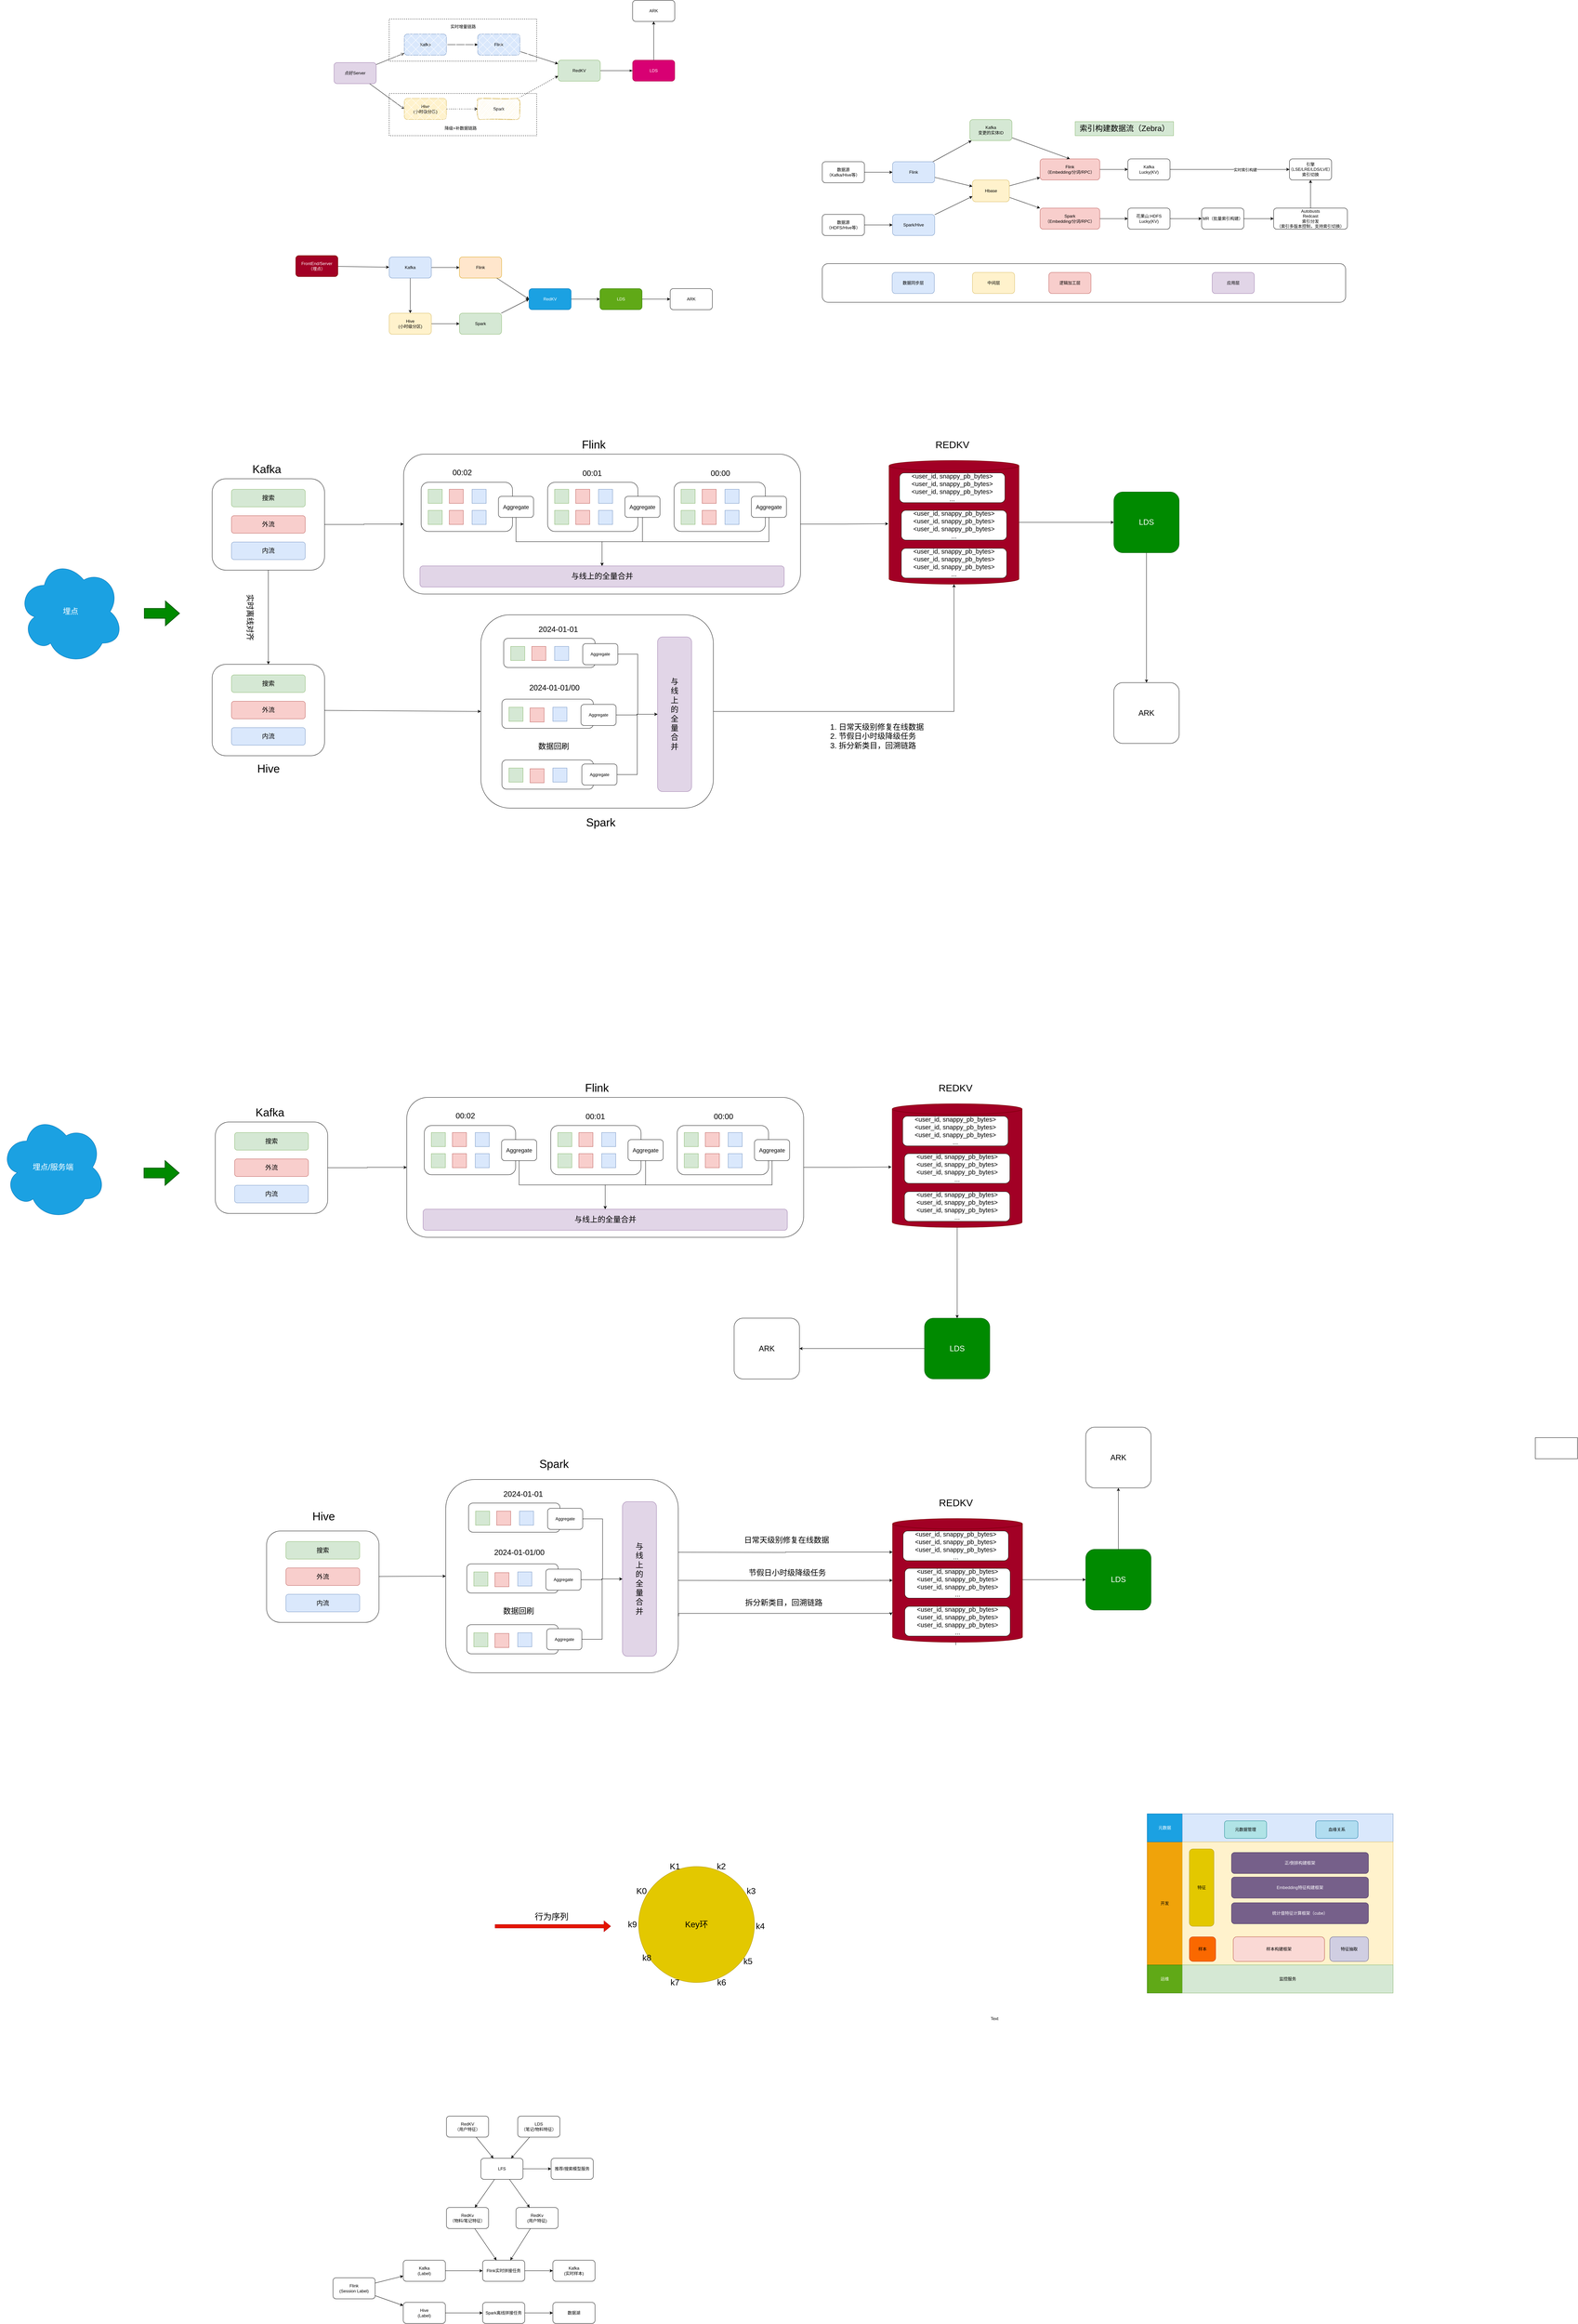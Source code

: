 <mxfile version="24.8.0">
  <diagram name="Page-1" id="i_hFuDhX6voU7J-K0fBx">
    <mxGraphModel dx="3209" dy="801" grid="1" gridSize="10" guides="1" tooltips="1" connect="1" arrows="1" fold="1" page="1" pageScale="1" pageWidth="850" pageHeight="1100" math="0" shadow="0">
      <root>
        <mxCell id="0" />
        <mxCell id="1" parent="0" />
        <mxCell id="Olyu-w_eP48Fr1E_7s6x-3" value="" style="edgeStyle=orthogonalEdgeStyle;rounded=0;orthogonalLoop=1;jettySize=auto;html=1;" parent="1" source="Olyu-w_eP48Fr1E_7s6x-1" target="Olyu-w_eP48Fr1E_7s6x-2" edge="1">
          <mxGeometry relative="1" as="geometry" />
        </mxCell>
        <mxCell id="Olyu-w_eP48Fr1E_7s6x-13" value="" style="rounded=0;orthogonalLoop=1;jettySize=auto;html=1;startArrow=classic;startFill=1;endArrow=none;endFill=0;" parent="1" source="Olyu-w_eP48Fr1E_7s6x-1" target="Olyu-w_eP48Fr1E_7s6x-12" edge="1">
          <mxGeometry relative="1" as="geometry" />
        </mxCell>
        <mxCell id="Olyu-w_eP48Fr1E_7s6x-1" value="Kafka" style="rounded=1;whiteSpace=wrap;html=1;fillColor=#dae8fc;strokeColor=#6c8ebf;" parent="1" vertex="1">
          <mxGeometry x="160" y="337" width="120" height="60" as="geometry" />
        </mxCell>
        <mxCell id="Olyu-w_eP48Fr1E_7s6x-5" value="" style="rounded=0;orthogonalLoop=1;jettySize=auto;html=1;" parent="1" source="Olyu-w_eP48Fr1E_7s6x-2" target="Olyu-w_eP48Fr1E_7s6x-4" edge="1">
          <mxGeometry relative="1" as="geometry" />
        </mxCell>
        <mxCell id="Olyu-w_eP48Fr1E_7s6x-2" value="Flink" style="rounded=1;whiteSpace=wrap;html=1;fillColor=#dae8fc;strokeColor=#6c8ebf;" parent="1" vertex="1">
          <mxGeometry x="369" y="337" width="120" height="60" as="geometry" />
        </mxCell>
        <mxCell id="Olyu-w_eP48Fr1E_7s6x-16" value="" style="edgeStyle=orthogonalEdgeStyle;rounded=0;orthogonalLoop=1;jettySize=auto;html=1;startArrow=none;startFill=0;endArrow=classicThin;endFill=1;" parent="1" source="Olyu-w_eP48Fr1E_7s6x-4" target="Olyu-w_eP48Fr1E_7s6x-15" edge="1">
          <mxGeometry relative="1" as="geometry" />
        </mxCell>
        <mxCell id="Olyu-w_eP48Fr1E_7s6x-4" value="RedKV" style="rounded=1;whiteSpace=wrap;html=1;fillColor=#d5e8d4;strokeColor=#82b366;" parent="1" vertex="1">
          <mxGeometry x="598" y="411" width="120" height="60" as="geometry" />
        </mxCell>
        <mxCell id="Olyu-w_eP48Fr1E_7s6x-9" value="" style="edgeStyle=orthogonalEdgeStyle;rounded=0;orthogonalLoop=1;jettySize=auto;html=1;dashed=1;" parent="1" source="Olyu-w_eP48Fr1E_7s6x-6" target="Olyu-w_eP48Fr1E_7s6x-8" edge="1">
          <mxGeometry relative="1" as="geometry" />
        </mxCell>
        <mxCell id="Olyu-w_eP48Fr1E_7s6x-6" value="Hive&lt;br&gt;(小时级分区)" style="rounded=1;whiteSpace=wrap;html=1;fillColor=#fff2cc;strokeColor=#d6b656;" parent="1" vertex="1">
          <mxGeometry x="160" y="520" width="120" height="60" as="geometry" />
        </mxCell>
        <mxCell id="Olyu-w_eP48Fr1E_7s6x-11" value="" style="rounded=0;orthogonalLoop=1;jettySize=auto;html=1;entryX=0;entryY=0.75;entryDx=0;entryDy=0;dashed=1;" parent="1" source="Olyu-w_eP48Fr1E_7s6x-8" target="Olyu-w_eP48Fr1E_7s6x-4" edge="1">
          <mxGeometry relative="1" as="geometry">
            <mxPoint x="569" y="517" as="targetPoint" />
          </mxGeometry>
        </mxCell>
        <mxCell id="Olyu-w_eP48Fr1E_7s6x-8" value="Spark" style="whiteSpace=wrap;html=1;rounded=1;fillColor=#fff2cc;strokeColor=#d6b656;gradientColor=none;shadow=0;glass=0;sketch=1;curveFitting=1;jiggle=2;" parent="1" vertex="1">
          <mxGeometry x="369" y="520" width="120" height="60" as="geometry" />
        </mxCell>
        <mxCell id="lzxiVklrCA61hMPIfOuQ-2" value="" style="rounded=0;orthogonalLoop=1;jettySize=auto;html=1;entryX=0;entryY=0.5;entryDx=0;entryDy=0;" parent="1" source="Olyu-w_eP48Fr1E_7s6x-12" target="Olyu-w_eP48Fr1E_7s6x-6" edge="1">
          <mxGeometry relative="1" as="geometry">
            <mxPoint x="29" y="487" as="targetPoint" />
          </mxGeometry>
        </mxCell>
        <mxCell id="Olyu-w_eP48Fr1E_7s6x-12" value="点好Server" style="rounded=1;whiteSpace=wrap;html=1;fillColor=#e1d5e7;strokeColor=#9673a6;" parent="1" vertex="1">
          <mxGeometry x="-40" y="418" width="120" height="60" as="geometry" />
        </mxCell>
        <mxCell id="Olyu-w_eP48Fr1E_7s6x-18" value="" style="edgeStyle=orthogonalEdgeStyle;rounded=0;orthogonalLoop=1;jettySize=auto;html=1;startArrow=none;startFill=0;endArrow=classic;endFill=1;" parent="1" source="Olyu-w_eP48Fr1E_7s6x-15" target="Olyu-w_eP48Fr1E_7s6x-17" edge="1">
          <mxGeometry relative="1" as="geometry" />
        </mxCell>
        <mxCell id="Olyu-w_eP48Fr1E_7s6x-15" value="LDS" style="rounded=1;whiteSpace=wrap;html=1;fillColor=#d80073;fontColor=#ffffff;strokeColor=#A50040;" parent="1" vertex="1">
          <mxGeometry x="810" y="411" width="120" height="60" as="geometry" />
        </mxCell>
        <mxCell id="Olyu-w_eP48Fr1E_7s6x-17" value="ARK" style="rounded=1;whiteSpace=wrap;html=1;" parent="1" vertex="1">
          <mxGeometry x="810" y="241" width="120" height="60" as="geometry" />
        </mxCell>
        <mxCell id="38t9WZw2wdU8tdVC_Z4--1" value="" style="edgeStyle=orthogonalEdgeStyle;rounded=0;orthogonalLoop=1;jettySize=auto;html=1;" parent="1" source="38t9WZw2wdU8tdVC_Z4--4" target="38t9WZw2wdU8tdVC_Z4--6" edge="1">
          <mxGeometry relative="1" as="geometry" />
        </mxCell>
        <mxCell id="38t9WZw2wdU8tdVC_Z4--3" value="" style="rounded=0;orthogonalLoop=1;jettySize=auto;html=1;startArrow=classic;startFill=1;endArrow=none;endFill=0;" parent="1" source="38t9WZw2wdU8tdVC_Z4--4" target="38t9WZw2wdU8tdVC_Z4--13" edge="1">
          <mxGeometry relative="1" as="geometry" />
        </mxCell>
        <mxCell id="lzxiVklrCA61hMPIfOuQ-5" value="" style="edgeStyle=orthogonalEdgeStyle;rounded=0;orthogonalLoop=1;jettySize=auto;html=1;" parent="1" source="38t9WZw2wdU8tdVC_Z4--4" target="38t9WZw2wdU8tdVC_Z4--10" edge="1">
          <mxGeometry relative="1" as="geometry" />
        </mxCell>
        <mxCell id="38t9WZw2wdU8tdVC_Z4--4" value="Kafka" style="rounded=1;whiteSpace=wrap;html=1;fillColor=#dae8fc;strokeColor=#6c8ebf;" parent="1" vertex="1">
          <mxGeometry x="117" y="971" width="120" height="60" as="geometry" />
        </mxCell>
        <mxCell id="38t9WZw2wdU8tdVC_Z4--5" value="" style="rounded=0;orthogonalLoop=1;jettySize=auto;html=1;entryX=0;entryY=0.5;entryDx=0;entryDy=0;" parent="1" source="38t9WZw2wdU8tdVC_Z4--6" target="38t9WZw2wdU8tdVC_Z4--8" edge="1">
          <mxGeometry relative="1" as="geometry" />
        </mxCell>
        <mxCell id="38t9WZw2wdU8tdVC_Z4--6" value="Flink" style="rounded=1;whiteSpace=wrap;html=1;fillColor=#ffe6cc;strokeColor=#d79b00;" parent="1" vertex="1">
          <mxGeometry x="317" y="971" width="120" height="60" as="geometry" />
        </mxCell>
        <mxCell id="38t9WZw2wdU8tdVC_Z4--7" value="" style="edgeStyle=orthogonalEdgeStyle;rounded=0;orthogonalLoop=1;jettySize=auto;html=1;startArrow=none;startFill=0;endArrow=classic;endFill=1;" parent="1" source="38t9WZw2wdU8tdVC_Z4--8" target="38t9WZw2wdU8tdVC_Z4--15" edge="1">
          <mxGeometry relative="1" as="geometry" />
        </mxCell>
        <mxCell id="38t9WZw2wdU8tdVC_Z4--8" value="RedKV" style="rounded=1;whiteSpace=wrap;html=1;fillColor=#1ba1e2;fontColor=#ffffff;strokeColor=#006EAF;" parent="1" vertex="1">
          <mxGeometry x="515" y="1061" width="120" height="60" as="geometry" />
        </mxCell>
        <mxCell id="38t9WZw2wdU8tdVC_Z4--9" value="" style="edgeStyle=orthogonalEdgeStyle;rounded=0;orthogonalLoop=1;jettySize=auto;html=1;" parent="1" source="38t9WZw2wdU8tdVC_Z4--10" target="38t9WZw2wdU8tdVC_Z4--12" edge="1">
          <mxGeometry relative="1" as="geometry" />
        </mxCell>
        <mxCell id="38t9WZw2wdU8tdVC_Z4--10" value="Hive&lt;br&gt;(小时级分区)" style="rounded=1;whiteSpace=wrap;html=1;fillColor=#fff2cc;strokeColor=#d6b656;" parent="1" vertex="1">
          <mxGeometry x="117" y="1131" width="120" height="60" as="geometry" />
        </mxCell>
        <mxCell id="38t9WZw2wdU8tdVC_Z4--11" value="" style="rounded=0;orthogonalLoop=1;jettySize=auto;html=1;entryX=0;entryY=0.5;entryDx=0;entryDy=0;" parent="1" source="38t9WZw2wdU8tdVC_Z4--12" target="38t9WZw2wdU8tdVC_Z4--8" edge="1">
          <mxGeometry relative="1" as="geometry">
            <mxPoint x="577" y="1081" as="targetPoint" />
          </mxGeometry>
        </mxCell>
        <mxCell id="38t9WZw2wdU8tdVC_Z4--12" value="Spark" style="whiteSpace=wrap;html=1;rounded=1;fillColor=#d5e8d4;strokeColor=#82b366;" parent="1" vertex="1">
          <mxGeometry x="317" y="1131" width="120" height="60" as="geometry" />
        </mxCell>
        <mxCell id="38t9WZw2wdU8tdVC_Z4--13" value="FrontEnd/Server&lt;br&gt;（埋点）" style="rounded=1;whiteSpace=wrap;html=1;fillColor=#a20025;fontColor=#ffffff;strokeColor=#6F0000;" parent="1" vertex="1">
          <mxGeometry x="-149" y="967" width="120" height="60" as="geometry" />
        </mxCell>
        <mxCell id="38t9WZw2wdU8tdVC_Z4--21" value="" style="edgeStyle=orthogonalEdgeStyle;rounded=0;orthogonalLoop=1;jettySize=auto;html=1;" parent="1" source="38t9WZw2wdU8tdVC_Z4--15" target="38t9WZw2wdU8tdVC_Z4--20" edge="1">
          <mxGeometry relative="1" as="geometry" />
        </mxCell>
        <mxCell id="38t9WZw2wdU8tdVC_Z4--15" value="LDS" style="rounded=1;whiteSpace=wrap;html=1;fillColor=#60a917;fontColor=#ffffff;strokeColor=#2D7600;" parent="1" vertex="1">
          <mxGeometry x="717" y="1061" width="120" height="60" as="geometry" />
        </mxCell>
        <mxCell id="38t9WZw2wdU8tdVC_Z4--20" value="ARK" style="rounded=1;whiteSpace=wrap;html=1;" parent="1" vertex="1">
          <mxGeometry x="917" y="1061" width="120" height="60" as="geometry" />
        </mxCell>
        <mxCell id="71Jp7hl-TTsXlKyE7o5B-2" value="" style="rounded=0;whiteSpace=wrap;html=1;shadow=0;dashed=1;fillStyle=cross-hatch;strokeColor=default;align=right;verticalAlign=middle;fontFamily=Helvetica;fontSize=12;fontColor=default;fillColor=default;gradientColor=none;glass=0;" parent="1" vertex="1">
          <mxGeometry x="117" y="506" width="420" height="120" as="geometry" />
        </mxCell>
        <mxCell id="71Jp7hl-TTsXlKyE7o5B-3" value="降级+补数据链路" style="text;html=1;strokeColor=none;fillColor=none;align=center;verticalAlign=middle;whiteSpace=wrap;rounded=0;fontSize=12;fontFamily=Helvetica;fontColor=default;" parent="1" vertex="1">
          <mxGeometry x="254.5" y="590" width="131" height="30" as="geometry" />
        </mxCell>
        <mxCell id="lzxiVklrCA61hMPIfOuQ-3" value="" style="rounded=0;whiteSpace=wrap;html=1;shadow=0;dashed=1;fillStyle=cross-hatch;strokeColor=default;align=right;verticalAlign=middle;fontFamily=Helvetica;fontSize=12;fontColor=default;fillColor=default;gradientColor=none;glass=0;" parent="1" vertex="1">
          <mxGeometry x="117" y="294" width="420" height="120" as="geometry" />
        </mxCell>
        <mxCell id="lzxiVklrCA61hMPIfOuQ-4" value="实时增量链路" style="text;html=1;strokeColor=none;fillColor=none;align=center;verticalAlign=middle;whiteSpace=wrap;rounded=0;fontSize=12;fontFamily=Helvetica;fontColor=default;" parent="1" vertex="1">
          <mxGeometry x="261.5" y="301" width="131" height="30" as="geometry" />
        </mxCell>
        <mxCell id="Ssv76UTOe1hx6nXqf63F-172" value="" style="edgeStyle=orthogonalEdgeStyle;rounded=0;orthogonalLoop=1;jettySize=auto;html=1;entryX=0.5;entryY=0;entryDx=0;entryDy=0;" parent="1" source="Ssv76UTOe1hx6nXqf63F-173" target="Ssv76UTOe1hx6nXqf63F-197" edge="1">
          <mxGeometry relative="1" as="geometry">
            <mxPoint x="-227" y="2052" as="targetPoint" />
          </mxGeometry>
        </mxCell>
        <mxCell id="Ssv76UTOe1hx6nXqf63F-329" value="" style="edgeStyle=orthogonalEdgeStyle;rounded=0;orthogonalLoop=1;jettySize=auto;html=1;entryX=0;entryY=0.5;entryDx=0;entryDy=0;" parent="1" source="Ssv76UTOe1hx6nXqf63F-173" target="Ssv76UTOe1hx6nXqf63F-295" edge="1">
          <mxGeometry relative="1" as="geometry">
            <mxPoint x="113" y="1742" as="targetPoint" />
          </mxGeometry>
        </mxCell>
        <mxCell id="Ssv76UTOe1hx6nXqf63F-173" value="" style="whiteSpace=wrap;html=1;rounded=1;" parent="1" vertex="1">
          <mxGeometry x="-387" y="1602" width="320" height="260" as="geometry" />
        </mxCell>
        <mxCell id="Ssv76UTOe1hx6nXqf63F-175" value="" style="edgeStyle=orthogonalEdgeStyle;rounded=0;orthogonalLoop=1;jettySize=auto;html=1;exitX=1;exitY=0.5;exitDx=0;exitDy=0;exitPerimeter=0;" parent="1" source="Ssv76UTOe1hx6nXqf63F-334" target="Ssv76UTOe1hx6nXqf63F-212" edge="1">
          <mxGeometry relative="1" as="geometry">
            <mxPoint x="1950" y="1730.111" as="sourcePoint" />
          </mxGeometry>
        </mxCell>
        <mxCell id="Ssv76UTOe1hx6nXqf63F-177" value="&lt;font style=&quot;font-size: 18px;&quot;&gt;搜索&lt;/font&gt;" style="rounded=1;whiteSpace=wrap;html=1;fillColor=#d5e8d4;strokeColor=#82b366;" parent="1" vertex="1">
          <mxGeometry x="-332" y="1632" width="210" height="50" as="geometry" />
        </mxCell>
        <mxCell id="Ssv76UTOe1hx6nXqf63F-178" value="&lt;font style=&quot;font-size: 18px;&quot;&gt;外流&lt;/font&gt;" style="rounded=1;whiteSpace=wrap;html=1;fillColor=#f8cecc;strokeColor=#b85450;" parent="1" vertex="1">
          <mxGeometry x="-332" y="1707" width="210" height="50" as="geometry" />
        </mxCell>
        <mxCell id="Ssv76UTOe1hx6nXqf63F-179" value="&lt;font style=&quot;font-size: 18px;&quot;&gt;内流&lt;/font&gt;" style="rounded=1;whiteSpace=wrap;html=1;fillColor=#dae8fc;strokeColor=#6c8ebf;" parent="1" vertex="1">
          <mxGeometry x="-332" y="1782" width="210" height="50" as="geometry" />
        </mxCell>
        <mxCell id="Ssv76UTOe1hx6nXqf63F-180" value="&lt;font style=&quot;font-size: 32px;&quot;&gt;Kafka&lt;/font&gt;" style="text;html=1;align=center;verticalAlign=middle;resizable=0;points=[];autosize=1;strokeColor=none;fillColor=none;" parent="1" vertex="1">
          <mxGeometry x="-282" y="1550" width="100" height="50" as="geometry" />
        </mxCell>
        <mxCell id="Ssv76UTOe1hx6nXqf63F-181" value="" style="rounded=0;orthogonalLoop=1;jettySize=auto;html=1;entryX=0.5;entryY=1;entryDx=0;entryDy=0;exitX=1;exitY=0.5;exitDx=0;exitDy=0;edgeStyle=orthogonalEdgeStyle;entryPerimeter=0;" parent="1" source="Ssv76UTOe1hx6nXqf63F-182" target="Ssv76UTOe1hx6nXqf63F-334" edge="1">
          <mxGeometry relative="1" as="geometry">
            <mxPoint x="1744.0" y="1930" as="targetPoint" />
          </mxGeometry>
        </mxCell>
        <mxCell id="Ssv76UTOe1hx6nXqf63F-182" value="" style="rounded=1;whiteSpace=wrap;html=1;" parent="1" vertex="1">
          <mxGeometry x="378" y="1989" width="662" height="550" as="geometry" />
        </mxCell>
        <mxCell id="Ssv76UTOe1hx6nXqf63F-183" value="" style="rounded=1;whiteSpace=wrap;html=1;" parent="1" vertex="1">
          <mxGeometry x="443" y="2056" width="260" height="83" as="geometry" />
        </mxCell>
        <mxCell id="Ssv76UTOe1hx6nXqf63F-292" value="" style="edgeStyle=orthogonalEdgeStyle;rounded=0;orthogonalLoop=1;jettySize=auto;html=1;" parent="1" source="Ssv76UTOe1hx6nXqf63F-184" target="Ssv76UTOe1hx6nXqf63F-291" edge="1">
          <mxGeometry relative="1" as="geometry" />
        </mxCell>
        <mxCell id="Ssv76UTOe1hx6nXqf63F-184" value="Aggregate" style="rounded=1;whiteSpace=wrap;html=1;" parent="1" vertex="1">
          <mxGeometry x="668" y="2071" width="100" height="60" as="geometry" />
        </mxCell>
        <mxCell id="Ssv76UTOe1hx6nXqf63F-185" value="&lt;font style=&quot;font-size: 22px;&quot;&gt;2024-01-01&lt;/font&gt;" style="text;html=1;strokeColor=none;fillColor=none;align=center;verticalAlign=middle;whiteSpace=wrap;rounded=0;" parent="1" vertex="1">
          <mxGeometry x="436" y="2016" width="325" height="30" as="geometry" />
        </mxCell>
        <mxCell id="Ssv76UTOe1hx6nXqf63F-186" value="&lt;font style=&quot;font-size: 32px;&quot;&gt;Spark&lt;/font&gt;" style="text;html=1;align=center;verticalAlign=middle;resizable=0;points=[];autosize=1;strokeColor=none;fillColor=none;" parent="1" vertex="1">
          <mxGeometry x="668" y="2555" width="102" height="50" as="geometry" />
        </mxCell>
        <mxCell id="Ssv76UTOe1hx6nXqf63F-187" value="" style="whiteSpace=wrap;html=1;aspect=fixed;fillColor=#d5e8d4;strokeColor=#82b366;" parent="1" vertex="1">
          <mxGeometry x="463" y="2079" width="40" height="40" as="geometry" />
        </mxCell>
        <mxCell id="Ssv76UTOe1hx6nXqf63F-188" value="" style="whiteSpace=wrap;html=1;aspect=fixed;fillColor=#f8cecc;strokeColor=#b85450;" parent="1" vertex="1">
          <mxGeometry x="523" y="2079" width="40" height="40" as="geometry" />
        </mxCell>
        <mxCell id="Ssv76UTOe1hx6nXqf63F-189" value="" style="whiteSpace=wrap;html=1;aspect=fixed;fillColor=#dae8fc;strokeColor=#6c8ebf;" parent="1" vertex="1">
          <mxGeometry x="588" y="2079" width="40" height="40" as="geometry" />
        </mxCell>
        <mxCell id="Ssv76UTOe1hx6nXqf63F-190" value="" style="rounded=1;whiteSpace=wrap;html=1;" parent="1" vertex="1">
          <mxGeometry x="438" y="2229" width="260" height="83" as="geometry" />
        </mxCell>
        <mxCell id="Ssv76UTOe1hx6nXqf63F-293" value="" style="edgeStyle=orthogonalEdgeStyle;rounded=0;orthogonalLoop=1;jettySize=auto;html=1;" parent="1" source="Ssv76UTOe1hx6nXqf63F-191" target="Ssv76UTOe1hx6nXqf63F-291" edge="1">
          <mxGeometry relative="1" as="geometry" />
        </mxCell>
        <mxCell id="Ssv76UTOe1hx6nXqf63F-191" value="Aggregate" style="rounded=1;whiteSpace=wrap;html=1;" parent="1" vertex="1">
          <mxGeometry x="663" y="2244" width="100" height="60" as="geometry" />
        </mxCell>
        <mxCell id="Ssv76UTOe1hx6nXqf63F-192" value="&lt;font style=&quot;font-size: 22px;&quot;&gt;2024-01-01/00&lt;/font&gt;" style="text;html=1;strokeColor=none;fillColor=none;align=center;verticalAlign=middle;whiteSpace=wrap;rounded=0;" parent="1" vertex="1">
          <mxGeometry x="438" y="2182" width="299.12" height="30" as="geometry" />
        </mxCell>
        <mxCell id="Ssv76UTOe1hx6nXqf63F-193" value="" style="whiteSpace=wrap;html=1;aspect=fixed;fillColor=#d5e8d4;strokeColor=#82b366;" parent="1" vertex="1">
          <mxGeometry x="458" y="2252" width="40" height="40" as="geometry" />
        </mxCell>
        <mxCell id="Ssv76UTOe1hx6nXqf63F-194" value="" style="whiteSpace=wrap;html=1;aspect=fixed;fillColor=#dae8fc;strokeColor=#6c8ebf;" parent="1" vertex="1">
          <mxGeometry x="583" y="2252" width="40" height="40" as="geometry" />
        </mxCell>
        <mxCell id="Ssv76UTOe1hx6nXqf63F-195" value="" style="whiteSpace=wrap;html=1;aspect=fixed;fillColor=#f8cecc;strokeColor=#b85450;" parent="1" vertex="1">
          <mxGeometry x="518" y="2254" width="40" height="40" as="geometry" />
        </mxCell>
        <mxCell id="Ssv76UTOe1hx6nXqf63F-196" value="" style="rounded=0;orthogonalLoop=1;jettySize=auto;html=1;entryX=0;entryY=0.5;entryDx=0;entryDy=0;" parent="1" source="Ssv76UTOe1hx6nXqf63F-197" target="Ssv76UTOe1hx6nXqf63F-182" edge="1">
          <mxGeometry relative="1" as="geometry">
            <mxPoint x="138" y="2212" as="targetPoint" />
          </mxGeometry>
        </mxCell>
        <mxCell id="Ssv76UTOe1hx6nXqf63F-197" value="" style="whiteSpace=wrap;html=1;rounded=1;" parent="1" vertex="1">
          <mxGeometry x="-387" y="2130" width="320" height="260" as="geometry" />
        </mxCell>
        <mxCell id="Ssv76UTOe1hx6nXqf63F-198" value="&lt;font style=&quot;font-size: 18px;&quot;&gt;搜索&lt;/font&gt;" style="rounded=1;whiteSpace=wrap;html=1;fillColor=#d5e8d4;strokeColor=#82b366;" parent="1" vertex="1">
          <mxGeometry x="-332" y="2160" width="210" height="50" as="geometry" />
        </mxCell>
        <mxCell id="Ssv76UTOe1hx6nXqf63F-199" value="&lt;font style=&quot;font-size: 18px;&quot;&gt;外流&lt;/font&gt;" style="rounded=1;whiteSpace=wrap;html=1;fillColor=#f8cecc;strokeColor=#b85450;" parent="1" vertex="1">
          <mxGeometry x="-332" y="2235" width="210" height="50" as="geometry" />
        </mxCell>
        <mxCell id="Ssv76UTOe1hx6nXqf63F-200" value="&lt;font style=&quot;font-size: 18px;&quot;&gt;内流&lt;/font&gt;" style="rounded=1;whiteSpace=wrap;html=1;fillColor=#dae8fc;strokeColor=#6c8ebf;" parent="1" vertex="1">
          <mxGeometry x="-332" y="2310" width="210" height="50" as="geometry" />
        </mxCell>
        <mxCell id="Ssv76UTOe1hx6nXqf63F-201" value="&lt;font style=&quot;font-size: 32px;&quot;&gt;Hive&lt;/font&gt;" style="text;html=1;align=center;verticalAlign=middle;resizable=0;points=[];autosize=1;strokeColor=none;fillColor=none;" parent="1" vertex="1">
          <mxGeometry x="-268" y="2402" width="82" height="50" as="geometry" />
        </mxCell>
        <mxCell id="Ssv76UTOe1hx6nXqf63F-202" value="" style="rounded=1;whiteSpace=wrap;html=1;" parent="1" vertex="1">
          <mxGeometry x="438" y="2402" width="260" height="83" as="geometry" />
        </mxCell>
        <mxCell id="Ssv76UTOe1hx6nXqf63F-294" value="" style="edgeStyle=orthogonalEdgeStyle;rounded=0;orthogonalLoop=1;jettySize=auto;html=1;" parent="1" source="Ssv76UTOe1hx6nXqf63F-203" target="Ssv76UTOe1hx6nXqf63F-291" edge="1">
          <mxGeometry relative="1" as="geometry" />
        </mxCell>
        <mxCell id="Ssv76UTOe1hx6nXqf63F-203" value="Aggregate" style="rounded=1;whiteSpace=wrap;html=1;" parent="1" vertex="1">
          <mxGeometry x="665.5" y="2413.5" width="100" height="60" as="geometry" />
        </mxCell>
        <mxCell id="Ssv76UTOe1hx6nXqf63F-204" value="&lt;font style=&quot;font-size: 22px;&quot;&gt;数据回刷&lt;/font&gt;" style="text;html=1;strokeColor=none;fillColor=none;align=center;verticalAlign=middle;whiteSpace=wrap;rounded=0;" parent="1" vertex="1">
          <mxGeometry x="489.88" y="2349" width="191.25" height="30" as="geometry" />
        </mxCell>
        <mxCell id="Ssv76UTOe1hx6nXqf63F-205" value="" style="whiteSpace=wrap;html=1;aspect=fixed;fillColor=#d5e8d4;strokeColor=#82b366;" parent="1" vertex="1">
          <mxGeometry x="458" y="2425" width="40" height="40" as="geometry" />
        </mxCell>
        <mxCell id="Ssv76UTOe1hx6nXqf63F-206" value="" style="whiteSpace=wrap;html=1;aspect=fixed;fillColor=#dae8fc;strokeColor=#6c8ebf;" parent="1" vertex="1">
          <mxGeometry x="583" y="2425" width="40" height="40" as="geometry" />
        </mxCell>
        <mxCell id="Ssv76UTOe1hx6nXqf63F-207" value="" style="whiteSpace=wrap;html=1;aspect=fixed;fillColor=#f8cecc;strokeColor=#b85450;" parent="1" vertex="1">
          <mxGeometry x="518" y="2427" width="40" height="40" as="geometry" />
        </mxCell>
        <mxCell id="Ssv76UTOe1hx6nXqf63F-208" value="&lt;ol style=&quot;font-size: 22px;&quot;&gt;&lt;li&gt;&lt;font style=&quot;font-size: 22px;&quot;&gt;日常天级别修复在线数据&lt;/font&gt;&lt;/li&gt;&lt;li&gt;节假日小时级降级任务&lt;/li&gt;&lt;li&gt;拆分新类目，回溯链路&lt;/li&gt;&lt;/ol&gt;" style="text;html=1;strokeColor=none;fillColor=none;align=left;verticalAlign=middle;whiteSpace=wrap;rounded=0;" parent="1" vertex="1">
          <mxGeometry x="1355" y="2280" width="330" height="110" as="geometry" />
        </mxCell>
        <mxCell id="Ssv76UTOe1hx6nXqf63F-209" value="&lt;font style=&quot;font-size: 22px;&quot;&gt;埋点&lt;/font&gt;" style="ellipse;shape=cloud;whiteSpace=wrap;html=1;fillColor=#1ba1e2;fontColor=#ffffff;strokeColor=#006EAF;" parent="1" vertex="1">
          <mxGeometry x="-940" y="1830" width="300" height="300" as="geometry" />
        </mxCell>
        <mxCell id="Ssv76UTOe1hx6nXqf63F-210" value="" style="verticalLabelPosition=bottom;verticalAlign=top;html=1;strokeWidth=2;shape=mxgraph.arrows2.arrow;dy=0.6;dx=40;notch=0;fillColor=#008a00;fontColor=#ffffff;strokeColor=#005700;" parent="1" vertex="1">
          <mxGeometry x="-580" y="1950" width="100" height="70" as="geometry" />
        </mxCell>
        <mxCell id="Ssv76UTOe1hx6nXqf63F-211" value="" style="edgeStyle=orthogonalEdgeStyle;rounded=0;orthogonalLoop=1;jettySize=auto;html=1;" parent="1" source="Ssv76UTOe1hx6nXqf63F-212" target="Ssv76UTOe1hx6nXqf63F-213" edge="1">
          <mxGeometry relative="1" as="geometry" />
        </mxCell>
        <mxCell id="Ssv76UTOe1hx6nXqf63F-212" value="&lt;font style=&quot;font-size: 22px;&quot;&gt;LDS&lt;/font&gt;" style="whiteSpace=wrap;html=1;rounded=1;fillColor=#008a00;fontColor=#ffffff;strokeColor=#005700;" parent="1" vertex="1">
          <mxGeometry x="2180" y="1639.5" width="186" height="173" as="geometry" />
        </mxCell>
        <mxCell id="Ssv76UTOe1hx6nXqf63F-213" value="&lt;font style=&quot;font-size: 22px;&quot;&gt;ARK&lt;/font&gt;" style="whiteSpace=wrap;html=1;rounded=1;" parent="1" vertex="1">
          <mxGeometry x="2180" y="2182" width="186" height="173" as="geometry" />
        </mxCell>
        <mxCell id="Ssv76UTOe1hx6nXqf63F-291" value="&lt;font style=&quot;font-size: 22px;&quot;&gt;与&lt;br&gt;线&lt;br&gt;上&lt;br&gt;的&lt;br&gt;全&lt;br&gt;量&lt;br&gt;合&lt;br&gt;并&lt;/font&gt;" style="rounded=1;whiteSpace=wrap;html=1;fillColor=#e1d5e7;strokeColor=#9673a6;align=center;" parent="1" vertex="1">
          <mxGeometry x="881" y="2052" width="97" height="440" as="geometry" />
        </mxCell>
        <mxCell id="Ssv76UTOe1hx6nXqf63F-331" value="" style="edgeStyle=orthogonalEdgeStyle;rounded=0;orthogonalLoop=1;jettySize=auto;html=1;entryX=0;entryY=0.5;entryDx=0;entryDy=0;" parent="1" source="Ssv76UTOe1hx6nXqf63F-295" edge="1">
          <mxGeometry relative="1" as="geometry">
            <mxPoint x="1538" y="1730" as="targetPoint" />
          </mxGeometry>
        </mxCell>
        <mxCell id="Ssv76UTOe1hx6nXqf63F-295" value="" style="rounded=1;whiteSpace=wrap;html=1;" parent="1" vertex="1">
          <mxGeometry x="158" y="1532" width="1130" height="398" as="geometry" />
        </mxCell>
        <mxCell id="Ssv76UTOe1hx6nXqf63F-296" value="" style="rounded=1;whiteSpace=wrap;html=1;" parent="1" vertex="1">
          <mxGeometry x="208" y="1612" width="260" height="140" as="geometry" />
        </mxCell>
        <mxCell id="Ssv76UTOe1hx6nXqf63F-297" value="" style="whiteSpace=wrap;html=1;aspect=fixed;fillColor=#d5e8d4;strokeColor=#82b366;" parent="1" vertex="1">
          <mxGeometry x="228" y="1632" width="40" height="40" as="geometry" />
        </mxCell>
        <mxCell id="Ssv76UTOe1hx6nXqf63F-298" value="" style="edgeStyle=orthogonalEdgeStyle;rounded=0;orthogonalLoop=1;jettySize=auto;html=1;" parent="1" source="Ssv76UTOe1hx6nXqf63F-299" target="Ssv76UTOe1hx6nXqf63F-327" edge="1">
          <mxGeometry relative="1" as="geometry" />
        </mxCell>
        <mxCell id="Ssv76UTOe1hx6nXqf63F-299" value="&lt;font style=&quot;font-size: 16px;&quot;&gt;Aggregate&lt;/font&gt;" style="rounded=1;whiteSpace=wrap;html=1;" parent="1" vertex="1">
          <mxGeometry x="428" y="1652" width="100" height="60" as="geometry" />
        </mxCell>
        <mxCell id="Ssv76UTOe1hx6nXqf63F-300" value="" style="whiteSpace=wrap;html=1;aspect=fixed;fillColor=#f8cecc;strokeColor=#b85450;" parent="1" vertex="1">
          <mxGeometry x="288" y="1632" width="40" height="40" as="geometry" />
        </mxCell>
        <mxCell id="Ssv76UTOe1hx6nXqf63F-301" value="" style="whiteSpace=wrap;html=1;aspect=fixed;fillColor=#dae8fc;strokeColor=#6c8ebf;" parent="1" vertex="1">
          <mxGeometry x="353" y="1632" width="40" height="40" as="geometry" />
        </mxCell>
        <mxCell id="Ssv76UTOe1hx6nXqf63F-302" value="" style="whiteSpace=wrap;html=1;aspect=fixed;fillColor=#d5e8d4;strokeColor=#82b366;" parent="1" vertex="1">
          <mxGeometry x="228" y="1692" width="40" height="40" as="geometry" />
        </mxCell>
        <mxCell id="Ssv76UTOe1hx6nXqf63F-303" value="" style="whiteSpace=wrap;html=1;aspect=fixed;fillColor=#f8cecc;strokeColor=#b85450;" parent="1" vertex="1">
          <mxGeometry x="288" y="1692" width="40" height="40" as="geometry" />
        </mxCell>
        <mxCell id="Ssv76UTOe1hx6nXqf63F-304" value="" style="whiteSpace=wrap;html=1;aspect=fixed;fillColor=#dae8fc;strokeColor=#6c8ebf;" parent="1" vertex="1">
          <mxGeometry x="353" y="1692" width="40" height="40" as="geometry" />
        </mxCell>
        <mxCell id="Ssv76UTOe1hx6nXqf63F-305" value="" style="rounded=1;whiteSpace=wrap;html=1;" parent="1" vertex="1">
          <mxGeometry x="568" y="1612" width="257" height="140" as="geometry" />
        </mxCell>
        <mxCell id="Ssv76UTOe1hx6nXqf63F-306" value="" style="whiteSpace=wrap;html=1;aspect=fixed;fillColor=#d5e8d4;strokeColor=#82b366;" parent="1" vertex="1">
          <mxGeometry x="588" y="1632" width="40" height="40" as="geometry" />
        </mxCell>
        <mxCell id="Ssv76UTOe1hx6nXqf63F-307" value="" style="edgeStyle=orthogonalEdgeStyle;rounded=0;orthogonalLoop=1;jettySize=auto;html=1;" parent="1" source="Ssv76UTOe1hx6nXqf63F-308" target="Ssv76UTOe1hx6nXqf63F-327" edge="1">
          <mxGeometry relative="1" as="geometry" />
        </mxCell>
        <mxCell id="Ssv76UTOe1hx6nXqf63F-308" value="&lt;font style=&quot;font-size: 16px;&quot;&gt;Aggregate&lt;/font&gt;" style="rounded=1;whiteSpace=wrap;html=1;" parent="1" vertex="1">
          <mxGeometry x="788" y="1652" width="100" height="60" as="geometry" />
        </mxCell>
        <mxCell id="Ssv76UTOe1hx6nXqf63F-309" value="" style="whiteSpace=wrap;html=1;aspect=fixed;fillColor=#f8cecc;strokeColor=#b85450;" parent="1" vertex="1">
          <mxGeometry x="648" y="1632" width="40" height="40" as="geometry" />
        </mxCell>
        <mxCell id="Ssv76UTOe1hx6nXqf63F-310" value="" style="whiteSpace=wrap;html=1;aspect=fixed;fillColor=#dae8fc;strokeColor=#6c8ebf;" parent="1" vertex="1">
          <mxGeometry x="713" y="1632" width="40" height="40" as="geometry" />
        </mxCell>
        <mxCell id="Ssv76UTOe1hx6nXqf63F-311" value="" style="whiteSpace=wrap;html=1;aspect=fixed;fillColor=#d5e8d4;strokeColor=#82b366;" parent="1" vertex="1">
          <mxGeometry x="588" y="1692" width="40" height="40" as="geometry" />
        </mxCell>
        <mxCell id="Ssv76UTOe1hx6nXqf63F-312" value="" style="whiteSpace=wrap;html=1;aspect=fixed;fillColor=#f8cecc;strokeColor=#b85450;" parent="1" vertex="1">
          <mxGeometry x="648" y="1692" width="40" height="40" as="geometry" />
        </mxCell>
        <mxCell id="Ssv76UTOe1hx6nXqf63F-313" value="" style="whiteSpace=wrap;html=1;aspect=fixed;fillColor=#dae8fc;strokeColor=#6c8ebf;" parent="1" vertex="1">
          <mxGeometry x="713" y="1692" width="40" height="40" as="geometry" />
        </mxCell>
        <mxCell id="Ssv76UTOe1hx6nXqf63F-314" value="&lt;font style=&quot;font-size: 22px;&quot;&gt;00:02&amp;nbsp;&lt;/font&gt;" style="text;html=1;strokeColor=none;fillColor=none;align=center;verticalAlign=middle;whiteSpace=wrap;rounded=0;" parent="1" vertex="1">
          <mxGeometry x="247" y="1570" width="162" height="30" as="geometry" />
        </mxCell>
        <mxCell id="Ssv76UTOe1hx6nXqf63F-315" value="&lt;font style=&quot;font-size: 22px;&quot;&gt;00:01&amp;nbsp;&lt;/font&gt;" style="text;html=1;strokeColor=none;fillColor=none;align=center;verticalAlign=middle;whiteSpace=wrap;rounded=0;" parent="1" vertex="1">
          <mxGeometry x="653" y="1572" width="90" height="30" as="geometry" />
        </mxCell>
        <mxCell id="Ssv76UTOe1hx6nXqf63F-316" value="" style="rounded=1;whiteSpace=wrap;html=1;" parent="1" vertex="1">
          <mxGeometry x="928" y="1612" width="260" height="140" as="geometry" />
        </mxCell>
        <mxCell id="Ssv76UTOe1hx6nXqf63F-317" value="" style="whiteSpace=wrap;html=1;aspect=fixed;fillColor=#d5e8d4;strokeColor=#82b366;" parent="1" vertex="1">
          <mxGeometry x="948" y="1632" width="40" height="40" as="geometry" />
        </mxCell>
        <mxCell id="Ssv76UTOe1hx6nXqf63F-318" value="" style="rounded=0;orthogonalLoop=1;jettySize=auto;html=1;edgeStyle=orthogonalEdgeStyle;" parent="1" source="Ssv76UTOe1hx6nXqf63F-319" target="Ssv76UTOe1hx6nXqf63F-327" edge="1">
          <mxGeometry relative="1" as="geometry" />
        </mxCell>
        <mxCell id="Ssv76UTOe1hx6nXqf63F-319" value="&lt;font style=&quot;font-size: 16px;&quot;&gt;Aggregate&lt;/font&gt;" style="rounded=1;whiteSpace=wrap;html=1;" parent="1" vertex="1">
          <mxGeometry x="1148" y="1652" width="100" height="60" as="geometry" />
        </mxCell>
        <mxCell id="Ssv76UTOe1hx6nXqf63F-320" value="" style="whiteSpace=wrap;html=1;aspect=fixed;fillColor=#f8cecc;strokeColor=#b85450;" parent="1" vertex="1">
          <mxGeometry x="1008" y="1632" width="40" height="40" as="geometry" />
        </mxCell>
        <mxCell id="Ssv76UTOe1hx6nXqf63F-321" value="" style="whiteSpace=wrap;html=1;aspect=fixed;fillColor=#dae8fc;strokeColor=#6c8ebf;" parent="1" vertex="1">
          <mxGeometry x="1073" y="1632" width="40" height="40" as="geometry" />
        </mxCell>
        <mxCell id="Ssv76UTOe1hx6nXqf63F-322" value="" style="whiteSpace=wrap;html=1;aspect=fixed;fillColor=#d5e8d4;strokeColor=#82b366;" parent="1" vertex="1">
          <mxGeometry x="948" y="1692" width="40" height="40" as="geometry" />
        </mxCell>
        <mxCell id="Ssv76UTOe1hx6nXqf63F-323" value="" style="whiteSpace=wrap;html=1;aspect=fixed;fillColor=#f8cecc;strokeColor=#b85450;" parent="1" vertex="1">
          <mxGeometry x="1008" y="1692" width="40" height="40" as="geometry" />
        </mxCell>
        <mxCell id="Ssv76UTOe1hx6nXqf63F-324" value="" style="whiteSpace=wrap;html=1;aspect=fixed;fillColor=#dae8fc;strokeColor=#6c8ebf;" parent="1" vertex="1">
          <mxGeometry x="1073" y="1692" width="40" height="40" as="geometry" />
        </mxCell>
        <mxCell id="Ssv76UTOe1hx6nXqf63F-325" value="&lt;font style=&quot;font-size: 22px;&quot;&gt;00:00&amp;nbsp;&lt;/font&gt;" style="text;html=1;strokeColor=none;fillColor=none;align=center;verticalAlign=middle;whiteSpace=wrap;rounded=0;" parent="1" vertex="1">
          <mxGeometry x="1013" y="1572" width="100" height="30" as="geometry" />
        </mxCell>
        <mxCell id="Ssv76UTOe1hx6nXqf63F-326" value="&lt;font style=&quot;font-size: 32px;&quot;&gt;Flink&lt;/font&gt;" style="text;html=1;align=center;verticalAlign=middle;resizable=0;points=[];autosize=1;strokeColor=none;fillColor=none;" parent="1" vertex="1">
          <mxGeometry x="656" y="1480" width="86" height="50" as="geometry" />
        </mxCell>
        <mxCell id="Ssv76UTOe1hx6nXqf63F-327" value="&lt;font style=&quot;font-size: 22px;&quot;&gt;与线上的全量合并&lt;/font&gt;" style="rounded=1;whiteSpace=wrap;html=1;fillColor=#e1d5e7;strokeColor=#9673a6;" parent="1" vertex="1">
          <mxGeometry x="204.5" y="1850" width="1037" height="60" as="geometry" />
        </mxCell>
        <mxCell id="Ssv76UTOe1hx6nXqf63F-332" value="&lt;font style=&quot;font-size: 22px;&quot;&gt;实时离线对齐&lt;/font&gt;" style="text;html=1;align=center;verticalAlign=middle;resizable=0;points=[];autosize=1;strokeColor=none;fillColor=none;rotation=90;" parent="1" vertex="1">
          <mxGeometry x="-360" y="1976" width="160" height="40" as="geometry" />
        </mxCell>
        <mxCell id="Ssv76UTOe1hx6nXqf63F-333" value="&lt;font style=&quot;font-size: 28px;&quot;&gt;REDKV&lt;/font&gt;" style="text;html=1;align=center;verticalAlign=middle;resizable=0;points=[];autosize=1;strokeColor=none;fillColor=none;" parent="1" vertex="1">
          <mxGeometry x="1660" y="1480" width="120" height="50" as="geometry" />
        </mxCell>
        <mxCell id="Ssv76UTOe1hx6nXqf63F-334" value="" style="shape=cylinder3;whiteSpace=wrap;html=1;boundedLbl=1;backgroundOutline=1;size=15;fillColor=#a20025;fontColor=#ffffff;strokeColor=#6F0000;" parent="1" vertex="1">
          <mxGeometry x="1540" y="1550" width="370" height="352" as="geometry" />
        </mxCell>
        <mxCell id="Ssv76UTOe1hx6nXqf63F-335" value="&lt;font style=&quot;font-size: 18px;&quot;&gt;&amp;lt;user_id, snappy_pb_bytes&amp;gt;&lt;br&gt;&amp;lt;user_id, snappy_pb_bytes&amp;gt;&lt;br&gt;&amp;lt;user_id, snappy_pb_bytes&amp;gt;&lt;br&gt;...&lt;br style=&quot;border-color: var(--border-color);&quot;&gt;&lt;/font&gt;" style="rounded=1;whiteSpace=wrap;html=1;" parent="1" vertex="1">
          <mxGeometry x="1570" y="1585.5" width="300" height="84.5" as="geometry" />
        </mxCell>
        <mxCell id="Ssv76UTOe1hx6nXqf63F-340" value="&lt;font style=&quot;font-size: 18px;&quot;&gt;&amp;lt;user_id, snappy_pb_bytes&amp;gt;&lt;br&gt;&amp;lt;user_id, snappy_pb_bytes&amp;gt;&lt;br&gt;&amp;lt;user_id, snappy_pb_bytes&amp;gt;&lt;br&gt;...&lt;br style=&quot;border-color: var(--border-color);&quot;&gt;&lt;/font&gt;" style="rounded=1;whiteSpace=wrap;html=1;" parent="1" vertex="1">
          <mxGeometry x="1575" y="1692" width="300" height="84.5" as="geometry" />
        </mxCell>
        <mxCell id="Ssv76UTOe1hx6nXqf63F-341" value="&lt;font style=&quot;font-size: 18px;&quot;&gt;&amp;lt;user_id, snappy_pb_bytes&amp;gt;&lt;br&gt;&amp;lt;user_id, snappy_pb_bytes&amp;gt;&lt;br&gt;&amp;lt;user_id, snappy_pb_bytes&amp;gt;&lt;br&gt;...&lt;br style=&quot;border-color: var(--border-color);&quot;&gt;&lt;/font&gt;" style="rounded=1;whiteSpace=wrap;html=1;" parent="1" vertex="1">
          <mxGeometry x="1575" y="1800" width="300" height="84.5" as="geometry" />
        </mxCell>
        <mxCell id="Ssv76UTOe1hx6nXqf63F-345" value="" style="edgeStyle=orthogonalEdgeStyle;rounded=0;orthogonalLoop=1;jettySize=auto;html=1;" parent="1" target="Ssv76UTOe1hx6nXqf63F-384" edge="1">
          <mxGeometry relative="1" as="geometry">
            <mxPoint x="1730" y="4920" as="sourcePoint" />
            <Array as="points">
              <mxPoint x="1730" y="4910" />
              <mxPoint x="1730" y="4910" />
            </Array>
          </mxGeometry>
        </mxCell>
        <mxCell id="Ssv76UTOe1hx6nXqf63F-513" value="" style="edgeStyle=orthogonalEdgeStyle;rounded=0;orthogonalLoop=1;jettySize=auto;html=1;entryX=0;entryY=0;entryDx=0;entryDy=95.5;entryPerimeter=0;" parent="1" target="Ssv76UTOe1hx6nXqf63F-423" edge="1">
          <mxGeometry relative="1" as="geometry">
            <mxPoint x="940" y="4656" as="sourcePoint" />
            <mxPoint x="1291" y="4724" as="targetPoint" />
          </mxGeometry>
        </mxCell>
        <mxCell id="Ssv76UTOe1hx6nXqf63F-351" value="" style="rounded=1;whiteSpace=wrap;html=1;" parent="1" vertex="1">
          <mxGeometry x="278" y="4449" width="662" height="550" as="geometry" />
        </mxCell>
        <mxCell id="Ssv76UTOe1hx6nXqf63F-352" value="" style="rounded=1;whiteSpace=wrap;html=1;" parent="1" vertex="1">
          <mxGeometry x="343" y="4516" width="260" height="83" as="geometry" />
        </mxCell>
        <mxCell id="Ssv76UTOe1hx6nXqf63F-353" value="" style="edgeStyle=orthogonalEdgeStyle;rounded=0;orthogonalLoop=1;jettySize=auto;html=1;" parent="1" source="Ssv76UTOe1hx6nXqf63F-354" target="Ssv76UTOe1hx6nXqf63F-386" edge="1">
          <mxGeometry relative="1" as="geometry" />
        </mxCell>
        <mxCell id="Ssv76UTOe1hx6nXqf63F-354" value="Aggregate" style="rounded=1;whiteSpace=wrap;html=1;" parent="1" vertex="1">
          <mxGeometry x="568" y="4531" width="100" height="60" as="geometry" />
        </mxCell>
        <mxCell id="Ssv76UTOe1hx6nXqf63F-355" value="&lt;font style=&quot;font-size: 22px;&quot;&gt;2024-01-01&lt;/font&gt;" style="text;html=1;strokeColor=none;fillColor=none;align=center;verticalAlign=middle;whiteSpace=wrap;rounded=0;" parent="1" vertex="1">
          <mxGeometry x="336" y="4476" width="325" height="30" as="geometry" />
        </mxCell>
        <mxCell id="Ssv76UTOe1hx6nXqf63F-356" value="&lt;font style=&quot;font-size: 32px;&quot;&gt;Spark&lt;/font&gt;" style="text;html=1;align=center;verticalAlign=middle;resizable=0;points=[];autosize=1;strokeColor=none;fillColor=none;" parent="1" vertex="1">
          <mxGeometry x="535.12" y="4380" width="102" height="50" as="geometry" />
        </mxCell>
        <mxCell id="Ssv76UTOe1hx6nXqf63F-357" value="" style="whiteSpace=wrap;html=1;aspect=fixed;fillColor=#d5e8d4;strokeColor=#82b366;" parent="1" vertex="1">
          <mxGeometry x="363" y="4539" width="40" height="40" as="geometry" />
        </mxCell>
        <mxCell id="Ssv76UTOe1hx6nXqf63F-358" value="" style="whiteSpace=wrap;html=1;aspect=fixed;fillColor=#f8cecc;strokeColor=#b85450;" parent="1" vertex="1">
          <mxGeometry x="423" y="4539" width="40" height="40" as="geometry" />
        </mxCell>
        <mxCell id="Ssv76UTOe1hx6nXqf63F-359" value="" style="whiteSpace=wrap;html=1;aspect=fixed;fillColor=#dae8fc;strokeColor=#6c8ebf;" parent="1" vertex="1">
          <mxGeometry x="488" y="4539" width="40" height="40" as="geometry" />
        </mxCell>
        <mxCell id="Ssv76UTOe1hx6nXqf63F-360" value="" style="rounded=1;whiteSpace=wrap;html=1;" parent="1" vertex="1">
          <mxGeometry x="338" y="4689" width="260" height="83" as="geometry" />
        </mxCell>
        <mxCell id="Ssv76UTOe1hx6nXqf63F-361" value="" style="edgeStyle=orthogonalEdgeStyle;rounded=0;orthogonalLoop=1;jettySize=auto;html=1;" parent="1" source="Ssv76UTOe1hx6nXqf63F-362" target="Ssv76UTOe1hx6nXqf63F-386" edge="1">
          <mxGeometry relative="1" as="geometry" />
        </mxCell>
        <mxCell id="Ssv76UTOe1hx6nXqf63F-362" value="Aggregate" style="rounded=1;whiteSpace=wrap;html=1;" parent="1" vertex="1">
          <mxGeometry x="563" y="4704" width="100" height="60" as="geometry" />
        </mxCell>
        <mxCell id="Ssv76UTOe1hx6nXqf63F-363" value="&lt;font style=&quot;font-size: 22px;&quot;&gt;2024-01-01/00&lt;/font&gt;" style="text;html=1;strokeColor=none;fillColor=none;align=center;verticalAlign=middle;whiteSpace=wrap;rounded=0;" parent="1" vertex="1">
          <mxGeometry x="338" y="4642" width="299.12" height="30" as="geometry" />
        </mxCell>
        <mxCell id="Ssv76UTOe1hx6nXqf63F-364" value="" style="whiteSpace=wrap;html=1;aspect=fixed;fillColor=#d5e8d4;strokeColor=#82b366;" parent="1" vertex="1">
          <mxGeometry x="358" y="4712" width="40" height="40" as="geometry" />
        </mxCell>
        <mxCell id="Ssv76UTOe1hx6nXqf63F-365" value="" style="whiteSpace=wrap;html=1;aspect=fixed;fillColor=#dae8fc;strokeColor=#6c8ebf;" parent="1" vertex="1">
          <mxGeometry x="483" y="4712" width="40" height="40" as="geometry" />
        </mxCell>
        <mxCell id="Ssv76UTOe1hx6nXqf63F-366" value="" style="whiteSpace=wrap;html=1;aspect=fixed;fillColor=#f8cecc;strokeColor=#b85450;" parent="1" vertex="1">
          <mxGeometry x="418" y="4714" width="40" height="40" as="geometry" />
        </mxCell>
        <mxCell id="Ssv76UTOe1hx6nXqf63F-367" value="" style="rounded=0;orthogonalLoop=1;jettySize=auto;html=1;entryX=0;entryY=0.5;entryDx=0;entryDy=0;" parent="1" source="Ssv76UTOe1hx6nXqf63F-368" target="Ssv76UTOe1hx6nXqf63F-351" edge="1">
          <mxGeometry relative="1" as="geometry">
            <mxPoint x="38" y="4672" as="targetPoint" />
          </mxGeometry>
        </mxCell>
        <mxCell id="Ssv76UTOe1hx6nXqf63F-368" value="" style="whiteSpace=wrap;html=1;rounded=1;" parent="1" vertex="1">
          <mxGeometry x="-232" y="4595.5" width="320" height="260" as="geometry" />
        </mxCell>
        <mxCell id="Ssv76UTOe1hx6nXqf63F-369" value="&lt;font style=&quot;font-size: 18px;&quot;&gt;搜索&lt;/font&gt;" style="rounded=1;whiteSpace=wrap;html=1;fillColor=#d5e8d4;strokeColor=#82b366;" parent="1" vertex="1">
          <mxGeometry x="-177" y="4625.5" width="210" height="50" as="geometry" />
        </mxCell>
        <mxCell id="Ssv76UTOe1hx6nXqf63F-370" value="&lt;font style=&quot;font-size: 18px;&quot;&gt;外流&lt;/font&gt;" style="rounded=1;whiteSpace=wrap;html=1;fillColor=#f8cecc;strokeColor=#b85450;" parent="1" vertex="1">
          <mxGeometry x="-177" y="4700.5" width="210" height="50" as="geometry" />
        </mxCell>
        <mxCell id="Ssv76UTOe1hx6nXqf63F-371" value="&lt;font style=&quot;font-size: 18px;&quot;&gt;内流&lt;/font&gt;" style="rounded=1;whiteSpace=wrap;html=1;fillColor=#dae8fc;strokeColor=#6c8ebf;" parent="1" vertex="1">
          <mxGeometry x="-177" y="4775.5" width="210" height="50" as="geometry" />
        </mxCell>
        <mxCell id="Ssv76UTOe1hx6nXqf63F-372" value="&lt;font style=&quot;font-size: 32px;&quot;&gt;Hive&lt;/font&gt;" style="text;html=1;align=center;verticalAlign=middle;resizable=0;points=[];autosize=1;strokeColor=none;fillColor=none;" parent="1" vertex="1">
          <mxGeometry x="-111" y="4529" width="82" height="50" as="geometry" />
        </mxCell>
        <mxCell id="Ssv76UTOe1hx6nXqf63F-373" value="" style="rounded=1;whiteSpace=wrap;html=1;" parent="1" vertex="1">
          <mxGeometry x="338" y="4862" width="260" height="83" as="geometry" />
        </mxCell>
        <mxCell id="Ssv76UTOe1hx6nXqf63F-374" value="" style="edgeStyle=orthogonalEdgeStyle;rounded=0;orthogonalLoop=1;jettySize=auto;html=1;" parent="1" source="Ssv76UTOe1hx6nXqf63F-375" target="Ssv76UTOe1hx6nXqf63F-386" edge="1">
          <mxGeometry relative="1" as="geometry" />
        </mxCell>
        <mxCell id="Ssv76UTOe1hx6nXqf63F-375" value="Aggregate" style="rounded=1;whiteSpace=wrap;html=1;" parent="1" vertex="1">
          <mxGeometry x="565.5" y="4873.5" width="100" height="60" as="geometry" />
        </mxCell>
        <mxCell id="Ssv76UTOe1hx6nXqf63F-376" value="&lt;font style=&quot;font-size: 22px;&quot;&gt;数据回刷&lt;/font&gt;" style="text;html=1;strokeColor=none;fillColor=none;align=center;verticalAlign=middle;whiteSpace=wrap;rounded=0;" parent="1" vertex="1">
          <mxGeometry x="389.88" y="4809" width="191.25" height="30" as="geometry" />
        </mxCell>
        <mxCell id="Ssv76UTOe1hx6nXqf63F-377" value="" style="whiteSpace=wrap;html=1;aspect=fixed;fillColor=#d5e8d4;strokeColor=#82b366;" parent="1" vertex="1">
          <mxGeometry x="358" y="4885" width="40" height="40" as="geometry" />
        </mxCell>
        <mxCell id="Ssv76UTOe1hx6nXqf63F-378" value="" style="whiteSpace=wrap;html=1;aspect=fixed;fillColor=#dae8fc;strokeColor=#6c8ebf;" parent="1" vertex="1">
          <mxGeometry x="483" y="4885" width="40" height="40" as="geometry" />
        </mxCell>
        <mxCell id="Ssv76UTOe1hx6nXqf63F-379" value="" style="whiteSpace=wrap;html=1;aspect=fixed;fillColor=#f8cecc;strokeColor=#b85450;" parent="1" vertex="1">
          <mxGeometry x="418" y="4887" width="40" height="40" as="geometry" />
        </mxCell>
        <mxCell id="Ssv76UTOe1hx6nXqf63F-383" value="" style="edgeStyle=orthogonalEdgeStyle;rounded=0;orthogonalLoop=1;jettySize=auto;html=1;" parent="1" source="Ssv76UTOe1hx6nXqf63F-384" target="Ssv76UTOe1hx6nXqf63F-385" edge="1">
          <mxGeometry relative="1" as="geometry" />
        </mxCell>
        <mxCell id="Ssv76UTOe1hx6nXqf63F-384" value="&lt;font style=&quot;font-size: 22px;&quot;&gt;LDS&lt;/font&gt;" style="whiteSpace=wrap;html=1;rounded=1;fillColor=#008a00;fontColor=#ffffff;strokeColor=#005700;" parent="1" vertex="1">
          <mxGeometry x="2100" y="4647.5" width="186" height="173" as="geometry" />
        </mxCell>
        <mxCell id="Ssv76UTOe1hx6nXqf63F-385" value="&lt;font style=&quot;font-size: 22px;&quot;&gt;ARK&lt;/font&gt;" style="whiteSpace=wrap;html=1;rounded=1;" parent="1" vertex="1">
          <mxGeometry x="2100" y="4300" width="186" height="173" as="geometry" />
        </mxCell>
        <mxCell id="Ssv76UTOe1hx6nXqf63F-386" value="&lt;font style=&quot;font-size: 22px;&quot;&gt;与&lt;br&gt;线&lt;br&gt;上&lt;br&gt;的&lt;br&gt;全&lt;br&gt;量&lt;br&gt;合&lt;br&gt;并&lt;/font&gt;" style="rounded=1;whiteSpace=wrap;html=1;fillColor=#e1d5e7;strokeColor=#9673a6;align=center;" parent="1" vertex="1">
          <mxGeometry x="781" y="4512" width="97" height="440" as="geometry" />
        </mxCell>
        <mxCell id="Ssv76UTOe1hx6nXqf63F-422" value="&lt;font style=&quot;font-size: 28px;&quot;&gt;REDKV&lt;/font&gt;" style="text;html=1;align=center;verticalAlign=middle;resizable=0;points=[];autosize=1;strokeColor=none;fillColor=none;" parent="1" vertex="1">
          <mxGeometry x="1670" y="4490" width="120" height="50" as="geometry" />
        </mxCell>
        <mxCell id="Ssv76UTOe1hx6nXqf63F-423" value="" style="shape=cylinder3;whiteSpace=wrap;html=1;boundedLbl=1;backgroundOutline=1;size=15;fillColor=#a20025;fontColor=#ffffff;strokeColor=#6F0000;" parent="1" vertex="1">
          <mxGeometry x="1550" y="4560" width="370" height="352" as="geometry" />
        </mxCell>
        <mxCell id="Ssv76UTOe1hx6nXqf63F-424" value="&lt;font style=&quot;font-size: 18px;&quot;&gt;&amp;lt;user_id, snappy_pb_bytes&amp;gt;&lt;br&gt;&amp;lt;user_id, snappy_pb_bytes&amp;gt;&lt;br&gt;&amp;lt;user_id, snappy_pb_bytes&amp;gt;&lt;br&gt;...&lt;br style=&quot;border-color: var(--border-color);&quot;&gt;&lt;/font&gt;" style="rounded=1;whiteSpace=wrap;html=1;" parent="1" vertex="1">
          <mxGeometry x="1580" y="4595.5" width="300" height="84.5" as="geometry" />
        </mxCell>
        <mxCell id="Ssv76UTOe1hx6nXqf63F-425" value="&lt;font style=&quot;font-size: 18px;&quot;&gt;&amp;lt;user_id, snappy_pb_bytes&amp;gt;&lt;br&gt;&amp;lt;user_id, snappy_pb_bytes&amp;gt;&lt;br&gt;&amp;lt;user_id, snappy_pb_bytes&amp;gt;&lt;br&gt;...&lt;br style=&quot;border-color: var(--border-color);&quot;&gt;&lt;/font&gt;" style="rounded=1;whiteSpace=wrap;html=1;" parent="1" vertex="1">
          <mxGeometry x="1585" y="4702" width="300" height="84.5" as="geometry" />
        </mxCell>
        <mxCell id="Ssv76UTOe1hx6nXqf63F-426" value="&lt;font style=&quot;font-size: 18px;&quot;&gt;&amp;lt;user_id, snappy_pb_bytes&amp;gt;&lt;br&gt;&amp;lt;user_id, snappy_pb_bytes&amp;gt;&lt;br&gt;&amp;lt;user_id, snappy_pb_bytes&amp;gt;&lt;br&gt;...&lt;br style=&quot;border-color: var(--border-color);&quot;&gt;&lt;/font&gt;" style="rounded=1;whiteSpace=wrap;html=1;" parent="1" vertex="1">
          <mxGeometry x="1585" y="4810" width="300" height="84.5" as="geometry" />
        </mxCell>
        <mxCell id="Ssv76UTOe1hx6nXqf63F-428" value="" style="edgeStyle=orthogonalEdgeStyle;rounded=0;orthogonalLoop=1;jettySize=auto;html=1;entryX=0;entryY=0.5;entryDx=0;entryDy=0;" parent="1" source="Ssv76UTOe1hx6nXqf63F-429" target="Ssv76UTOe1hx6nXqf63F-473" edge="1">
          <mxGeometry relative="1" as="geometry">
            <mxPoint x="122" y="3572" as="targetPoint" />
          </mxGeometry>
        </mxCell>
        <mxCell id="Ssv76UTOe1hx6nXqf63F-429" value="" style="whiteSpace=wrap;html=1;rounded=1;" parent="1" vertex="1">
          <mxGeometry x="-378" y="3432" width="320" height="260" as="geometry" />
        </mxCell>
        <mxCell id="Ssv76UTOe1hx6nXqf63F-430" value="" style="edgeStyle=orthogonalEdgeStyle;rounded=0;orthogonalLoop=1;jettySize=auto;html=1;exitX=0.5;exitY=1;exitDx=0;exitDy=0;exitPerimeter=0;" parent="1" source="Ssv76UTOe1hx6nXqf63F-508" target="Ssv76UTOe1hx6nXqf63F-469" edge="1">
          <mxGeometry relative="1" as="geometry">
            <mxPoint x="1959" y="3560.111" as="sourcePoint" />
          </mxGeometry>
        </mxCell>
        <mxCell id="Ssv76UTOe1hx6nXqf63F-431" value="&lt;font style=&quot;font-size: 18px;&quot;&gt;搜索&lt;/font&gt;" style="rounded=1;whiteSpace=wrap;html=1;fillColor=#d5e8d4;strokeColor=#82b366;" parent="1" vertex="1">
          <mxGeometry x="-323" y="3462" width="210" height="50" as="geometry" />
        </mxCell>
        <mxCell id="Ssv76UTOe1hx6nXqf63F-432" value="&lt;font style=&quot;font-size: 18px;&quot;&gt;外流&lt;/font&gt;" style="rounded=1;whiteSpace=wrap;html=1;fillColor=#f8cecc;strokeColor=#b85450;" parent="1" vertex="1">
          <mxGeometry x="-323" y="3537" width="210" height="50" as="geometry" />
        </mxCell>
        <mxCell id="Ssv76UTOe1hx6nXqf63F-433" value="&lt;font style=&quot;font-size: 18px;&quot;&gt;内流&lt;/font&gt;" style="rounded=1;whiteSpace=wrap;html=1;fillColor=#dae8fc;strokeColor=#6c8ebf;" parent="1" vertex="1">
          <mxGeometry x="-323" y="3612" width="210" height="50" as="geometry" />
        </mxCell>
        <mxCell id="Ssv76UTOe1hx6nXqf63F-434" value="&lt;font style=&quot;font-size: 32px;&quot;&gt;Kafka&lt;/font&gt;" style="text;html=1;align=center;verticalAlign=middle;resizable=0;points=[];autosize=1;strokeColor=none;fillColor=none;" parent="1" vertex="1">
          <mxGeometry x="-273" y="3380" width="100" height="50" as="geometry" />
        </mxCell>
        <mxCell id="Ssv76UTOe1hx6nXqf63F-466" value="&lt;font style=&quot;font-size: 22px;&quot;&gt;埋点/服务端&lt;/font&gt;" style="ellipse;shape=cloud;whiteSpace=wrap;html=1;fillColor=#1ba1e2;fontColor=#ffffff;strokeColor=#006EAF;" parent="1" vertex="1">
          <mxGeometry x="-990" y="3411" width="300" height="300" as="geometry" />
        </mxCell>
        <mxCell id="Ssv76UTOe1hx6nXqf63F-467" value="" style="verticalLabelPosition=bottom;verticalAlign=top;html=1;strokeWidth=2;shape=mxgraph.arrows2.arrow;dy=0.6;dx=40;notch=0;fillColor=#008a00;fontColor=#ffffff;strokeColor=#005700;" parent="1" vertex="1">
          <mxGeometry x="-581" y="3542" width="100" height="70" as="geometry" />
        </mxCell>
        <mxCell id="Ssv76UTOe1hx6nXqf63F-468" value="" style="edgeStyle=orthogonalEdgeStyle;rounded=0;orthogonalLoop=1;jettySize=auto;html=1;" parent="1" source="Ssv76UTOe1hx6nXqf63F-469" target="Ssv76UTOe1hx6nXqf63F-470" edge="1">
          <mxGeometry relative="1" as="geometry" />
        </mxCell>
        <mxCell id="Ssv76UTOe1hx6nXqf63F-469" value="&lt;font style=&quot;font-size: 22px;&quot;&gt;LDS&lt;/font&gt;" style="whiteSpace=wrap;html=1;rounded=1;fillColor=#008a00;fontColor=#ffffff;strokeColor=#005700;" parent="1" vertex="1">
          <mxGeometry x="1641" y="3990" width="186" height="173" as="geometry" />
        </mxCell>
        <mxCell id="Ssv76UTOe1hx6nXqf63F-470" value="&lt;font style=&quot;font-size: 22px;&quot;&gt;ARK&lt;/font&gt;" style="whiteSpace=wrap;html=1;rounded=1;" parent="1" vertex="1">
          <mxGeometry x="1099" y="3990" width="186" height="173" as="geometry" />
        </mxCell>
        <mxCell id="Ssv76UTOe1hx6nXqf63F-472" value="" style="edgeStyle=orthogonalEdgeStyle;rounded=0;orthogonalLoop=1;jettySize=auto;html=1;entryX=0;entryY=0.5;entryDx=0;entryDy=0;" parent="1" source="Ssv76UTOe1hx6nXqf63F-473" edge="1">
          <mxGeometry relative="1" as="geometry">
            <mxPoint x="1547" y="3560" as="targetPoint" />
          </mxGeometry>
        </mxCell>
        <mxCell id="Ssv76UTOe1hx6nXqf63F-473" value="" style="rounded=1;whiteSpace=wrap;html=1;" parent="1" vertex="1">
          <mxGeometry x="167" y="3362" width="1130" height="398" as="geometry" />
        </mxCell>
        <mxCell id="Ssv76UTOe1hx6nXqf63F-474" value="" style="rounded=1;whiteSpace=wrap;html=1;" parent="1" vertex="1">
          <mxGeometry x="217" y="3442" width="260" height="140" as="geometry" />
        </mxCell>
        <mxCell id="Ssv76UTOe1hx6nXqf63F-475" value="" style="whiteSpace=wrap;html=1;aspect=fixed;fillColor=#d5e8d4;strokeColor=#82b366;" parent="1" vertex="1">
          <mxGeometry x="237" y="3462" width="40" height="40" as="geometry" />
        </mxCell>
        <mxCell id="Ssv76UTOe1hx6nXqf63F-476" value="" style="edgeStyle=orthogonalEdgeStyle;rounded=0;orthogonalLoop=1;jettySize=auto;html=1;" parent="1" source="Ssv76UTOe1hx6nXqf63F-477" target="Ssv76UTOe1hx6nXqf63F-505" edge="1">
          <mxGeometry relative="1" as="geometry" />
        </mxCell>
        <mxCell id="Ssv76UTOe1hx6nXqf63F-477" value="&lt;font style=&quot;font-size: 16px;&quot;&gt;Aggregate&lt;/font&gt;" style="rounded=1;whiteSpace=wrap;html=1;" parent="1" vertex="1">
          <mxGeometry x="437" y="3482" width="100" height="60" as="geometry" />
        </mxCell>
        <mxCell id="Ssv76UTOe1hx6nXqf63F-478" value="" style="whiteSpace=wrap;html=1;aspect=fixed;fillColor=#f8cecc;strokeColor=#b85450;" parent="1" vertex="1">
          <mxGeometry x="297" y="3462" width="40" height="40" as="geometry" />
        </mxCell>
        <mxCell id="Ssv76UTOe1hx6nXqf63F-479" value="" style="whiteSpace=wrap;html=1;aspect=fixed;fillColor=#dae8fc;strokeColor=#6c8ebf;" parent="1" vertex="1">
          <mxGeometry x="362" y="3462" width="40" height="40" as="geometry" />
        </mxCell>
        <mxCell id="Ssv76UTOe1hx6nXqf63F-480" value="" style="whiteSpace=wrap;html=1;aspect=fixed;fillColor=#d5e8d4;strokeColor=#82b366;" parent="1" vertex="1">
          <mxGeometry x="237" y="3522" width="40" height="40" as="geometry" />
        </mxCell>
        <mxCell id="Ssv76UTOe1hx6nXqf63F-481" value="" style="whiteSpace=wrap;html=1;aspect=fixed;fillColor=#f8cecc;strokeColor=#b85450;" parent="1" vertex="1">
          <mxGeometry x="297" y="3522" width="40" height="40" as="geometry" />
        </mxCell>
        <mxCell id="Ssv76UTOe1hx6nXqf63F-482" value="" style="whiteSpace=wrap;html=1;aspect=fixed;fillColor=#dae8fc;strokeColor=#6c8ebf;" parent="1" vertex="1">
          <mxGeometry x="362" y="3522" width="40" height="40" as="geometry" />
        </mxCell>
        <mxCell id="Ssv76UTOe1hx6nXqf63F-483" value="" style="rounded=1;whiteSpace=wrap;html=1;" parent="1" vertex="1">
          <mxGeometry x="577" y="3442" width="257" height="140" as="geometry" />
        </mxCell>
        <mxCell id="Ssv76UTOe1hx6nXqf63F-484" value="" style="whiteSpace=wrap;html=1;aspect=fixed;fillColor=#d5e8d4;strokeColor=#82b366;" parent="1" vertex="1">
          <mxGeometry x="597" y="3462" width="40" height="40" as="geometry" />
        </mxCell>
        <mxCell id="Ssv76UTOe1hx6nXqf63F-485" value="" style="edgeStyle=orthogonalEdgeStyle;rounded=0;orthogonalLoop=1;jettySize=auto;html=1;" parent="1" source="Ssv76UTOe1hx6nXqf63F-486" target="Ssv76UTOe1hx6nXqf63F-505" edge="1">
          <mxGeometry relative="1" as="geometry" />
        </mxCell>
        <mxCell id="Ssv76UTOe1hx6nXqf63F-486" value="&lt;font style=&quot;font-size: 16px;&quot;&gt;Aggregate&lt;/font&gt;" style="rounded=1;whiteSpace=wrap;html=1;" parent="1" vertex="1">
          <mxGeometry x="797" y="3482" width="100" height="60" as="geometry" />
        </mxCell>
        <mxCell id="Ssv76UTOe1hx6nXqf63F-487" value="" style="whiteSpace=wrap;html=1;aspect=fixed;fillColor=#f8cecc;strokeColor=#b85450;" parent="1" vertex="1">
          <mxGeometry x="657" y="3462" width="40" height="40" as="geometry" />
        </mxCell>
        <mxCell id="Ssv76UTOe1hx6nXqf63F-488" value="" style="whiteSpace=wrap;html=1;aspect=fixed;fillColor=#dae8fc;strokeColor=#6c8ebf;" parent="1" vertex="1">
          <mxGeometry x="722" y="3462" width="40" height="40" as="geometry" />
        </mxCell>
        <mxCell id="Ssv76UTOe1hx6nXqf63F-489" value="" style="whiteSpace=wrap;html=1;aspect=fixed;fillColor=#d5e8d4;strokeColor=#82b366;" parent="1" vertex="1">
          <mxGeometry x="597" y="3522" width="40" height="40" as="geometry" />
        </mxCell>
        <mxCell id="Ssv76UTOe1hx6nXqf63F-490" value="" style="whiteSpace=wrap;html=1;aspect=fixed;fillColor=#f8cecc;strokeColor=#b85450;" parent="1" vertex="1">
          <mxGeometry x="657" y="3522" width="40" height="40" as="geometry" />
        </mxCell>
        <mxCell id="Ssv76UTOe1hx6nXqf63F-491" value="" style="whiteSpace=wrap;html=1;aspect=fixed;fillColor=#dae8fc;strokeColor=#6c8ebf;" parent="1" vertex="1">
          <mxGeometry x="722" y="3522" width="40" height="40" as="geometry" />
        </mxCell>
        <mxCell id="Ssv76UTOe1hx6nXqf63F-492" value="&lt;font style=&quot;font-size: 22px;&quot;&gt;00:02&amp;nbsp;&lt;/font&gt;" style="text;html=1;strokeColor=none;fillColor=none;align=center;verticalAlign=middle;whiteSpace=wrap;rounded=0;" parent="1" vertex="1">
          <mxGeometry x="256" y="3400" width="162" height="30" as="geometry" />
        </mxCell>
        <mxCell id="Ssv76UTOe1hx6nXqf63F-493" value="&lt;font style=&quot;font-size: 22px;&quot;&gt;00:01&amp;nbsp;&lt;/font&gt;" style="text;html=1;strokeColor=none;fillColor=none;align=center;verticalAlign=middle;whiteSpace=wrap;rounded=0;" parent="1" vertex="1">
          <mxGeometry x="662" y="3402" width="90" height="30" as="geometry" />
        </mxCell>
        <mxCell id="Ssv76UTOe1hx6nXqf63F-494" value="" style="rounded=1;whiteSpace=wrap;html=1;" parent="1" vertex="1">
          <mxGeometry x="937" y="3442" width="260" height="140" as="geometry" />
        </mxCell>
        <mxCell id="Ssv76UTOe1hx6nXqf63F-495" value="" style="whiteSpace=wrap;html=1;aspect=fixed;fillColor=#d5e8d4;strokeColor=#82b366;" parent="1" vertex="1">
          <mxGeometry x="957" y="3462" width="40" height="40" as="geometry" />
        </mxCell>
        <mxCell id="Ssv76UTOe1hx6nXqf63F-496" value="" style="rounded=0;orthogonalLoop=1;jettySize=auto;html=1;edgeStyle=orthogonalEdgeStyle;" parent="1" source="Ssv76UTOe1hx6nXqf63F-497" target="Ssv76UTOe1hx6nXqf63F-505" edge="1">
          <mxGeometry relative="1" as="geometry" />
        </mxCell>
        <mxCell id="Ssv76UTOe1hx6nXqf63F-497" value="&lt;font style=&quot;font-size: 16px;&quot;&gt;Aggregate&lt;/font&gt;" style="rounded=1;whiteSpace=wrap;html=1;" parent="1" vertex="1">
          <mxGeometry x="1157" y="3482" width="100" height="60" as="geometry" />
        </mxCell>
        <mxCell id="Ssv76UTOe1hx6nXqf63F-498" value="" style="whiteSpace=wrap;html=1;aspect=fixed;fillColor=#f8cecc;strokeColor=#b85450;" parent="1" vertex="1">
          <mxGeometry x="1017" y="3462" width="40" height="40" as="geometry" />
        </mxCell>
        <mxCell id="Ssv76UTOe1hx6nXqf63F-499" value="" style="whiteSpace=wrap;html=1;aspect=fixed;fillColor=#dae8fc;strokeColor=#6c8ebf;" parent="1" vertex="1">
          <mxGeometry x="1082" y="3462" width="40" height="40" as="geometry" />
        </mxCell>
        <mxCell id="Ssv76UTOe1hx6nXqf63F-500" value="" style="whiteSpace=wrap;html=1;aspect=fixed;fillColor=#d5e8d4;strokeColor=#82b366;" parent="1" vertex="1">
          <mxGeometry x="957" y="3522" width="40" height="40" as="geometry" />
        </mxCell>
        <mxCell id="Ssv76UTOe1hx6nXqf63F-501" value="" style="whiteSpace=wrap;html=1;aspect=fixed;fillColor=#f8cecc;strokeColor=#b85450;" parent="1" vertex="1">
          <mxGeometry x="1017" y="3522" width="40" height="40" as="geometry" />
        </mxCell>
        <mxCell id="Ssv76UTOe1hx6nXqf63F-502" value="" style="whiteSpace=wrap;html=1;aspect=fixed;fillColor=#dae8fc;strokeColor=#6c8ebf;" parent="1" vertex="1">
          <mxGeometry x="1082" y="3522" width="40" height="40" as="geometry" />
        </mxCell>
        <mxCell id="Ssv76UTOe1hx6nXqf63F-503" value="&lt;font style=&quot;font-size: 22px;&quot;&gt;00:00&amp;nbsp;&lt;/font&gt;" style="text;html=1;strokeColor=none;fillColor=none;align=center;verticalAlign=middle;whiteSpace=wrap;rounded=0;" parent="1" vertex="1">
          <mxGeometry x="1022" y="3402" width="100" height="30" as="geometry" />
        </mxCell>
        <mxCell id="Ssv76UTOe1hx6nXqf63F-504" value="&lt;font style=&quot;font-size: 32px;&quot;&gt;Flink&lt;/font&gt;" style="text;html=1;align=center;verticalAlign=middle;resizable=0;points=[];autosize=1;strokeColor=none;fillColor=none;" parent="1" vertex="1">
          <mxGeometry x="665" y="3310" width="86" height="50" as="geometry" />
        </mxCell>
        <mxCell id="Ssv76UTOe1hx6nXqf63F-505" value="&lt;font style=&quot;font-size: 22px;&quot;&gt;与线上的全量合并&lt;/font&gt;" style="rounded=1;whiteSpace=wrap;html=1;fillColor=#e1d5e7;strokeColor=#9673a6;" parent="1" vertex="1">
          <mxGeometry x="213.5" y="3680" width="1037" height="60" as="geometry" />
        </mxCell>
        <mxCell id="Ssv76UTOe1hx6nXqf63F-507" value="&lt;font style=&quot;font-size: 28px;&quot;&gt;REDKV&lt;/font&gt;" style="text;html=1;align=center;verticalAlign=middle;resizable=0;points=[];autosize=1;strokeColor=none;fillColor=none;" parent="1" vertex="1">
          <mxGeometry x="1669" y="3310" width="120" height="50" as="geometry" />
        </mxCell>
        <mxCell id="Ssv76UTOe1hx6nXqf63F-508" value="" style="shape=cylinder3;whiteSpace=wrap;html=1;boundedLbl=1;backgroundOutline=1;size=15;fillColor=#a20025;fontColor=#ffffff;strokeColor=#6F0000;" parent="1" vertex="1">
          <mxGeometry x="1549" y="3380" width="370" height="352" as="geometry" />
        </mxCell>
        <mxCell id="Ssv76UTOe1hx6nXqf63F-509" value="&lt;font style=&quot;font-size: 18px;&quot;&gt;&amp;lt;user_id, snappy_pb_bytes&amp;gt;&lt;br&gt;&amp;lt;user_id, snappy_pb_bytes&amp;gt;&lt;br&gt;&amp;lt;user_id, snappy_pb_bytes&amp;gt;&lt;br&gt;...&lt;br style=&quot;border-color: var(--border-color);&quot;&gt;&lt;/font&gt;" style="rounded=1;whiteSpace=wrap;html=1;" parent="1" vertex="1">
          <mxGeometry x="1579" y="3415.5" width="300" height="84.5" as="geometry" />
        </mxCell>
        <mxCell id="Ssv76UTOe1hx6nXqf63F-510" value="&lt;font style=&quot;font-size: 18px;&quot;&gt;&amp;lt;user_id, snappy_pb_bytes&amp;gt;&lt;br&gt;&amp;lt;user_id, snappy_pb_bytes&amp;gt;&lt;br&gt;&amp;lt;user_id, snappy_pb_bytes&amp;gt;&lt;br&gt;...&lt;br style=&quot;border-color: var(--border-color);&quot;&gt;&lt;/font&gt;" style="rounded=1;whiteSpace=wrap;html=1;" parent="1" vertex="1">
          <mxGeometry x="1584" y="3522" width="300" height="84.5" as="geometry" />
        </mxCell>
        <mxCell id="Ssv76UTOe1hx6nXqf63F-511" value="&lt;font style=&quot;font-size: 18px;&quot;&gt;&amp;lt;user_id, snappy_pb_bytes&amp;gt;&lt;br&gt;&amp;lt;user_id, snappy_pb_bytes&amp;gt;&lt;br&gt;&amp;lt;user_id, snappy_pb_bytes&amp;gt;&lt;br&gt;...&lt;br style=&quot;border-color: var(--border-color);&quot;&gt;&lt;/font&gt;" style="rounded=1;whiteSpace=wrap;html=1;" parent="1" vertex="1">
          <mxGeometry x="1584" y="3630" width="300" height="84.5" as="geometry" />
        </mxCell>
        <mxCell id="Ssv76UTOe1hx6nXqf63F-514" value="" style="edgeStyle=orthogonalEdgeStyle;rounded=0;orthogonalLoop=1;jettySize=auto;html=1;entryX=0;entryY=0.5;entryDx=0;entryDy=0;entryPerimeter=0;" parent="1" target="Ssv76UTOe1hx6nXqf63F-423" edge="1">
          <mxGeometry relative="1" as="geometry">
            <mxPoint x="940" y="4736" as="sourcePoint" />
            <mxPoint x="1560" y="4666" as="targetPoint" />
          </mxGeometry>
        </mxCell>
        <mxCell id="Ssv76UTOe1hx6nXqf63F-515" value="&lt;span style=&quot;font-size: 22px; text-align: left; background-color: initial;&quot;&gt;日常天级别修复在线数据&lt;/span&gt;" style="text;html=1;align=center;verticalAlign=middle;resizable=0;points=[];autosize=1;strokeColor=none;fillColor=none;" parent="1" vertex="1">
          <mxGeometry x="1113" y="4602" width="270" height="40" as="geometry" />
        </mxCell>
        <mxCell id="Ssv76UTOe1hx6nXqf63F-516" value="" style="edgeStyle=orthogonalEdgeStyle;rounded=0;orthogonalLoop=1;jettySize=auto;html=1;entryX=-0.013;entryY=0.783;entryDx=0;entryDy=0;entryPerimeter=0;exitX=1.001;exitY=0.707;exitDx=0;exitDy=0;exitPerimeter=0;" parent="1" source="Ssv76UTOe1hx6nXqf63F-351" target="Ssv76UTOe1hx6nXqf63F-423" edge="1">
          <mxGeometry relative="1" as="geometry">
            <mxPoint x="960" y="4746" as="sourcePoint" />
            <mxPoint x="1560" y="4746" as="targetPoint" />
            <Array as="points">
              <mxPoint x="941" y="4830" />
              <mxPoint x="1545" y="4830" />
            </Array>
          </mxGeometry>
        </mxCell>
        <mxCell id="Ssv76UTOe1hx6nXqf63F-517" value="&lt;span style=&quot;font-size: 22px; text-align: left; background-color: initial;&quot;&gt;节假日小时级降级任务&lt;/span&gt;" style="text;html=1;align=center;verticalAlign=middle;resizable=0;points=[];autosize=1;strokeColor=none;fillColor=none;" parent="1" vertex="1">
          <mxGeometry x="1130" y="4695" width="240" height="40" as="geometry" />
        </mxCell>
        <mxCell id="Ssv76UTOe1hx6nXqf63F-518" value="&lt;span style=&quot;font-size: 22px; text-align: left; background-color: initial;&quot;&gt;拆分新类目，回溯链路&lt;/span&gt;" style="text;html=1;align=center;verticalAlign=middle;resizable=0;points=[];autosize=1;strokeColor=none;fillColor=none;" parent="1" vertex="1">
          <mxGeometry x="1120" y="4780" width="240" height="40" as="geometry" />
        </mxCell>
        <mxCell id="WMNN-Pkor4jctKTIM-oG-2" value="" style="edgeStyle=orthogonalEdgeStyle;rounded=0;orthogonalLoop=1;jettySize=auto;html=1;" parent="1" source="WMNN-Pkor4jctKTIM-oG-3" target="WMNN-Pkor4jctKTIM-oG-5" edge="1">
          <mxGeometry relative="1" as="geometry" />
        </mxCell>
        <mxCell id="WMNN-Pkor4jctKTIM-oG-3" value="数据源&lt;br&gt;（Kafka/Hive等）" style="rounded=1;whiteSpace=wrap;html=1;" parent="1" vertex="1">
          <mxGeometry x="1350" y="700" width="120" height="60" as="geometry" />
        </mxCell>
        <mxCell id="WMNN-Pkor4jctKTIM-oG-4" value="" style="rounded=0;orthogonalLoop=1;jettySize=auto;html=1;" parent="1" source="WMNN-Pkor4jctKTIM-oG-5" target="WMNN-Pkor4jctKTIM-oG-8" edge="1">
          <mxGeometry relative="1" as="geometry" />
        </mxCell>
        <mxCell id="KjKg2hWlRJIh_8TikROw-2" value="" style="rounded=0;orthogonalLoop=1;jettySize=auto;html=1;" parent="1" source="WMNN-Pkor4jctKTIM-oG-5" target="KjKg2hWlRJIh_8TikROw-1" edge="1">
          <mxGeometry relative="1" as="geometry" />
        </mxCell>
        <mxCell id="WMNN-Pkor4jctKTIM-oG-5" value="Flink" style="rounded=1;whiteSpace=wrap;html=1;fillColor=#dae8fc;strokeColor=#6c8ebf;" parent="1" vertex="1">
          <mxGeometry x="1550" y="700" width="120" height="60" as="geometry" />
        </mxCell>
        <mxCell id="WMNN-Pkor4jctKTIM-oG-6" value="" style="rounded=0;orthogonalLoop=1;jettySize=auto;html=1;" parent="1" source="WMNN-Pkor4jctKTIM-oG-8" target="WMNN-Pkor4jctKTIM-oG-20" edge="1">
          <mxGeometry relative="1" as="geometry" />
        </mxCell>
        <mxCell id="WMNN-Pkor4jctKTIM-oG-7" value="" style="rounded=0;orthogonalLoop=1;jettySize=auto;html=1;" parent="1" source="WMNN-Pkor4jctKTIM-oG-8" target="WMNN-Pkor4jctKTIM-oG-22" edge="1">
          <mxGeometry relative="1" as="geometry" />
        </mxCell>
        <mxCell id="WMNN-Pkor4jctKTIM-oG-8" value="Hbase" style="rounded=1;whiteSpace=wrap;html=1;fillColor=#fff2cc;strokeColor=#d6b656;" parent="1" vertex="1">
          <mxGeometry x="1777.5" y="752" width="105" height="62" as="geometry" />
        </mxCell>
        <mxCell id="WMNN-Pkor4jctKTIM-oG-9" value="" style="edgeStyle=orthogonalEdgeStyle;rounded=0;orthogonalLoop=1;jettySize=auto;html=1;entryX=0;entryY=0.5;entryDx=0;entryDy=0;" parent="1" source="WMNN-Pkor4jctKTIM-oG-11" target="WMNN-Pkor4jctKTIM-oG-18" edge="1">
          <mxGeometry relative="1" as="geometry">
            <mxPoint x="2400" y="722" as="targetPoint" />
          </mxGeometry>
        </mxCell>
        <mxCell id="WMNN-Pkor4jctKTIM-oG-10" value="实时索引构建" style="edgeLabel;html=1;align=center;verticalAlign=middle;resizable=0;points=[];" parent="WMNN-Pkor4jctKTIM-oG-9" vertex="1" connectable="0">
          <mxGeometry x="0.255" y="-1" relative="1" as="geometry">
            <mxPoint as="offset" />
          </mxGeometry>
        </mxCell>
        <mxCell id="WMNN-Pkor4jctKTIM-oG-11" value="Kafka&lt;br&gt;Lucky(KV)" style="rounded=1;whiteSpace=wrap;html=1;" parent="1" vertex="1">
          <mxGeometry x="2220" y="692" width="120" height="60" as="geometry" />
        </mxCell>
        <mxCell id="WMNN-Pkor4jctKTIM-oG-12" value="" style="edgeStyle=orthogonalEdgeStyle;rounded=0;orthogonalLoop=1;jettySize=auto;html=1;" parent="1" source="WMNN-Pkor4jctKTIM-oG-13" target="WMNN-Pkor4jctKTIM-oG-15" edge="1">
          <mxGeometry relative="1" as="geometry" />
        </mxCell>
        <mxCell id="WMNN-Pkor4jctKTIM-oG-13" value="花果山:HDFS&lt;br&gt;Lucky(KV)" style="rounded=1;whiteSpace=wrap;html=1;" parent="1" vertex="1">
          <mxGeometry x="2220" y="832" width="120" height="60" as="geometry" />
        </mxCell>
        <mxCell id="WMNN-Pkor4jctKTIM-oG-14" value="" style="edgeStyle=orthogonalEdgeStyle;rounded=0;orthogonalLoop=1;jettySize=auto;html=1;" parent="1" source="WMNN-Pkor4jctKTIM-oG-15" target="WMNN-Pkor4jctKTIM-oG-17" edge="1">
          <mxGeometry relative="1" as="geometry" />
        </mxCell>
        <mxCell id="WMNN-Pkor4jctKTIM-oG-15" value="MR（批量索引构建）" style="rounded=1;whiteSpace=wrap;html=1;" parent="1" vertex="1">
          <mxGeometry x="2430" y="832" width="120" height="60" as="geometry" />
        </mxCell>
        <mxCell id="WMNN-Pkor4jctKTIM-oG-16" value="" style="edgeStyle=orthogonalEdgeStyle;rounded=0;orthogonalLoop=1;jettySize=auto;html=1;" parent="1" source="WMNN-Pkor4jctKTIM-oG-17" target="WMNN-Pkor4jctKTIM-oG-18" edge="1">
          <mxGeometry relative="1" as="geometry" />
        </mxCell>
        <mxCell id="WMNN-Pkor4jctKTIM-oG-17" value="Autobusts&lt;br&gt;Redcast&lt;br&gt;索引分发&lt;br&gt;（索引多版本控制，支持索引切换）" style="rounded=1;whiteSpace=wrap;html=1;" parent="1" vertex="1">
          <mxGeometry x="2635" y="832" width="210" height="60" as="geometry" />
        </mxCell>
        <mxCell id="WMNN-Pkor4jctKTIM-oG-18" value="引擎（LSE/LRE/LDS/LVE）&lt;br&gt;索引切换" style="whiteSpace=wrap;html=1;rounded=1;" parent="1" vertex="1">
          <mxGeometry x="2680" y="692" width="120" height="60" as="geometry" />
        </mxCell>
        <mxCell id="WMNN-Pkor4jctKTIM-oG-19" value="" style="edgeStyle=orthogonalEdgeStyle;rounded=0;orthogonalLoop=1;jettySize=auto;html=1;entryX=0;entryY=0.5;entryDx=0;entryDy=0;" parent="1" source="WMNN-Pkor4jctKTIM-oG-20" target="WMNN-Pkor4jctKTIM-oG-11" edge="1">
          <mxGeometry relative="1" as="geometry">
            <mxPoint x="2290" y="722" as="targetPoint" />
          </mxGeometry>
        </mxCell>
        <mxCell id="WMNN-Pkor4jctKTIM-oG-20" value="Flink&lt;br&gt;（Embedding/分词/RPC）" style="rounded=1;whiteSpace=wrap;html=1;fillColor=#f8cecc;strokeColor=#b85450;" parent="1" vertex="1">
          <mxGeometry x="1970" y="692" width="170" height="60" as="geometry" />
        </mxCell>
        <mxCell id="WMNN-Pkor4jctKTIM-oG-21" value="" style="edgeStyle=orthogonalEdgeStyle;rounded=0;orthogonalLoop=1;jettySize=auto;html=1;entryX=0;entryY=0.5;entryDx=0;entryDy=0;" parent="1" source="WMNN-Pkor4jctKTIM-oG-22" target="WMNN-Pkor4jctKTIM-oG-13" edge="1">
          <mxGeometry relative="1" as="geometry">
            <mxPoint x="2090" y="862" as="targetPoint" />
          </mxGeometry>
        </mxCell>
        <mxCell id="WMNN-Pkor4jctKTIM-oG-22" value="Spark&lt;br&gt;（Embedding/分词/RPC）" style="rounded=1;whiteSpace=wrap;html=1;fillColor=#f8cecc;strokeColor=#b85450;" parent="1" vertex="1">
          <mxGeometry x="1970" y="832" width="170" height="60" as="geometry" />
        </mxCell>
        <mxCell id="WMNN-Pkor4jctKTIM-oG-23" value="" style="edgeStyle=orthogonalEdgeStyle;rounded=0;orthogonalLoop=1;jettySize=auto;html=1;" parent="1" source="WMNN-Pkor4jctKTIM-oG-24" target="WMNN-Pkor4jctKTIM-oG-26" edge="1">
          <mxGeometry relative="1" as="geometry" />
        </mxCell>
        <mxCell id="WMNN-Pkor4jctKTIM-oG-24" value="数据源&lt;br&gt;（HDFS/Hive等）" style="rounded=1;whiteSpace=wrap;html=1;" parent="1" vertex="1">
          <mxGeometry x="1350" y="850" width="120" height="60" as="geometry" />
        </mxCell>
        <mxCell id="WMNN-Pkor4jctKTIM-oG-25" value="" style="rounded=0;orthogonalLoop=1;jettySize=auto;html=1;entryX=0;entryY=0.75;entryDx=0;entryDy=0;" parent="1" source="WMNN-Pkor4jctKTIM-oG-26" target="WMNN-Pkor4jctKTIM-oG-8" edge="1">
          <mxGeometry relative="1" as="geometry">
            <mxPoint x="1800" y="921" as="targetPoint" />
          </mxGeometry>
        </mxCell>
        <mxCell id="WMNN-Pkor4jctKTIM-oG-26" value="Spark/Hive" style="rounded=1;whiteSpace=wrap;html=1;fillColor=#dae8fc;strokeColor=#6c8ebf;" parent="1" vertex="1">
          <mxGeometry x="1550" y="850" width="120" height="60" as="geometry" />
        </mxCell>
        <mxCell id="WMNN-Pkor4jctKTIM-oG-27" value="&lt;font style=&quot;font-size: 22px;&quot;&gt;索引构建数据流（Zebra）&lt;/font&gt;" style="text;html=1;align=center;verticalAlign=middle;resizable=0;points=[];autosize=1;strokeColor=#82b366;fillColor=#d5e8d4;" parent="1" vertex="1">
          <mxGeometry x="2070" y="586" width="280" height="40" as="geometry" />
        </mxCell>
        <mxCell id="9WeIkBNvq6-xyFd_NGc5-3" value="&lt;font style=&quot;font-size: 24px;&quot;&gt;Key环&lt;/font&gt;" style="ellipse;whiteSpace=wrap;html=1;aspect=fixed;fillColor=#e3c800;fontColor=#000000;strokeColor=#B09500;" parent="1" vertex="1">
          <mxGeometry x="827" y="5550" width="330" height="330" as="geometry" />
        </mxCell>
        <mxCell id="9WeIkBNvq6-xyFd_NGc5-4" value="&lt;font style=&quot;font-size: 24px;&quot;&gt;K1&lt;/font&gt;" style="text;html=1;align=center;verticalAlign=middle;resizable=0;points=[];autosize=1;strokeColor=none;fillColor=none;" parent="1" vertex="1">
          <mxGeometry x="904.5" y="5530" width="50" height="40" as="geometry" />
        </mxCell>
        <mxCell id="9WeIkBNvq6-xyFd_NGc5-5" value="&lt;font style=&quot;font-size: 24px;&quot;&gt;k2&lt;/font&gt;" style="text;html=1;align=center;verticalAlign=middle;resizable=0;points=[];autosize=1;strokeColor=none;fillColor=none;" parent="1" vertex="1">
          <mxGeometry x="1037" y="5530" width="50" height="40" as="geometry" />
        </mxCell>
        <mxCell id="9WeIkBNvq6-xyFd_NGc5-6" value="&lt;font style=&quot;font-size: 24px;&quot;&gt;k3&lt;/font&gt;" style="text;html=1;align=center;verticalAlign=middle;resizable=0;points=[];autosize=1;strokeColor=none;fillColor=none;" parent="1" vertex="1">
          <mxGeometry x="1122" y="5600" width="50" height="40" as="geometry" />
        </mxCell>
        <mxCell id="9WeIkBNvq6-xyFd_NGc5-7" value="&lt;font style=&quot;font-size: 24px;&quot;&gt;k4&lt;/font&gt;" style="text;html=1;align=center;verticalAlign=middle;resizable=0;points=[];autosize=1;strokeColor=none;fillColor=none;" parent="1" vertex="1">
          <mxGeometry x="1148" y="5700" width="50" height="40" as="geometry" />
        </mxCell>
        <mxCell id="9WeIkBNvq6-xyFd_NGc5-8" value="&lt;font style=&quot;font-size: 24px;&quot;&gt;k5&lt;/font&gt;" style="text;html=1;align=center;verticalAlign=middle;resizable=0;points=[];autosize=1;strokeColor=none;fillColor=none;" parent="1" vertex="1">
          <mxGeometry x="1113" y="5800" width="50" height="40" as="geometry" />
        </mxCell>
        <mxCell id="9WeIkBNvq6-xyFd_NGc5-9" value="&lt;font style=&quot;font-size: 24px;&quot;&gt;k6&lt;/font&gt;" style="text;html=1;align=center;verticalAlign=middle;resizable=0;points=[];autosize=1;strokeColor=none;fillColor=none;" parent="1" vertex="1">
          <mxGeometry x="1038" y="5860" width="50" height="40" as="geometry" />
        </mxCell>
        <mxCell id="9WeIkBNvq6-xyFd_NGc5-10" value="&lt;font style=&quot;font-size: 24px;&quot;&gt;k7&lt;/font&gt;" style="text;html=1;align=center;verticalAlign=middle;resizable=0;points=[];autosize=1;strokeColor=none;fillColor=none;" parent="1" vertex="1">
          <mxGeometry x="904.5" y="5860" width="50" height="40" as="geometry" />
        </mxCell>
        <mxCell id="9WeIkBNvq6-xyFd_NGc5-11" value="&lt;font style=&quot;font-size: 24px;&quot;&gt;k8&lt;/font&gt;" style="text;html=1;align=center;verticalAlign=middle;resizable=0;points=[];autosize=1;strokeColor=none;fillColor=none;" parent="1" vertex="1">
          <mxGeometry x="825" y="5790" width="50" height="40" as="geometry" />
        </mxCell>
        <mxCell id="9WeIkBNvq6-xyFd_NGc5-12" value="&lt;font style=&quot;font-size: 24px;&quot;&gt;K0&lt;/font&gt;" style="text;html=1;align=center;verticalAlign=middle;resizable=0;points=[];autosize=1;strokeColor=none;fillColor=none;" parent="1" vertex="1">
          <mxGeometry x="810" y="5600" width="50" height="40" as="geometry" />
        </mxCell>
        <mxCell id="9WeIkBNvq6-xyFd_NGc5-13" value="&lt;font style=&quot;font-size: 24px;&quot;&gt;k9&lt;/font&gt;" style="text;html=1;align=center;verticalAlign=middle;resizable=0;points=[];autosize=1;strokeColor=none;fillColor=none;" parent="1" vertex="1">
          <mxGeometry x="784" y="5695" width="50" height="40" as="geometry" />
        </mxCell>
        <mxCell id="9WeIkBNvq6-xyFd_NGc5-14" value="" style="shape=flexArrow;endArrow=classic;html=1;rounded=0;shadow=0;fillColor=#e51400;strokeColor=#B20000;" parent="1" edge="1">
          <mxGeometry width="50" height="50" relative="1" as="geometry">
            <mxPoint x="418" y="5720" as="sourcePoint" />
            <mxPoint x="748" y="5720" as="targetPoint" />
          </mxGeometry>
        </mxCell>
        <mxCell id="9WeIkBNvq6-xyFd_NGc5-15" value="&lt;font style=&quot;font-size: 24px;&quot;&gt;行为序列&lt;/font&gt;" style="text;html=1;align=center;verticalAlign=middle;resizable=0;points=[];autosize=1;strokeColor=none;fillColor=none;" parent="1" vertex="1">
          <mxGeometry x="519.13" y="5673" width="120" height="40" as="geometry" />
        </mxCell>
        <mxCell id="KjKg2hWlRJIh_8TikROw-4" value="" style="rounded=0;orthogonalLoop=1;jettySize=auto;html=1;entryX=0.5;entryY=0;entryDx=0;entryDy=0;" parent="1" source="KjKg2hWlRJIh_8TikROw-1" target="WMNN-Pkor4jctKTIM-oG-20" edge="1">
          <mxGeometry relative="1" as="geometry">
            <mxPoint x="1960" y="610" as="targetPoint" />
          </mxGeometry>
        </mxCell>
        <mxCell id="KjKg2hWlRJIh_8TikROw-1" value="Kafka&lt;div&gt;变更的实体ID&lt;/div&gt;" style="rounded=1;whiteSpace=wrap;html=1;fillColor=#d5e8d4;strokeColor=#82b366;" parent="1" vertex="1">
          <mxGeometry x="1770" y="580" width="120" height="60" as="geometry" />
        </mxCell>
        <mxCell id="KjKg2hWlRJIh_8TikROw-6" value="" style="rounded=1;whiteSpace=wrap;html=1;" parent="1" vertex="1">
          <mxGeometry x="1350" y="990" width="1490" height="110" as="geometry" />
        </mxCell>
        <mxCell id="KjKg2hWlRJIh_8TikROw-7" value="数据同步层" style="rounded=1;whiteSpace=wrap;html=1;fillColor=#dae8fc;strokeColor=#6c8ebf;" parent="1" vertex="1">
          <mxGeometry x="1549" y="1015" width="120" height="60" as="geometry" />
        </mxCell>
        <mxCell id="KjKg2hWlRJIh_8TikROw-8" value="中间层" style="rounded=1;whiteSpace=wrap;html=1;fillColor=#fff2cc;strokeColor=#d6b656;" parent="1" vertex="1">
          <mxGeometry x="1777.5" y="1015" width="120" height="60" as="geometry" />
        </mxCell>
        <mxCell id="KjKg2hWlRJIh_8TikROw-9" value="逻辑加工层" style="rounded=1;whiteSpace=wrap;html=1;fillColor=#f8cecc;strokeColor=#b85450;" parent="1" vertex="1">
          <mxGeometry x="1995" y="1015" width="120" height="60" as="geometry" />
        </mxCell>
        <mxCell id="KjKg2hWlRJIh_8TikROw-10" value="应用层" style="rounded=1;whiteSpace=wrap;html=1;fillColor=#e1d5e7;strokeColor=#9673a6;" parent="1" vertex="1">
          <mxGeometry x="2460" y="1015" width="120" height="60" as="geometry" />
        </mxCell>
        <mxCell id="KjKg2hWlRJIh_8TikROw-27" value="Text" style="text;html=1;align=center;verticalAlign=middle;resizable=0;points=[];autosize=1;strokeColor=none;fillColor=none;" parent="1" vertex="1">
          <mxGeometry x="1815" y="5968" width="50" height="30" as="geometry" />
        </mxCell>
        <mxCell id="KjKg2hWlRJIh_8TikROw-44" value="Text" style="text;html=1;align=center;verticalAlign=middle;resizable=0;points=[];autosize=1;strokeColor=none;fillColor=none;" parent="1" vertex="1">
          <mxGeometry x="2715" y="5468" width="50" height="30" as="geometry" />
        </mxCell>
        <mxCell id="KjKg2hWlRJIh_8TikROw-45" value="开发" style="rounded=0;whiteSpace=wrap;html=1;fillColor=#f0a30a;strokeColor=#BD7000;fontColor=#000000;" parent="1" vertex="1">
          <mxGeometry x="2275" y="5480" width="100" height="350" as="geometry" />
        </mxCell>
        <mxCell id="KjKg2hWlRJIh_8TikROw-46" value="运维" style="rounded=0;whiteSpace=wrap;html=1;fillColor=#60a917;strokeColor=#2D7600;fontColor=#ffffff;" parent="1" vertex="1">
          <mxGeometry x="2275" y="5830" width="100" height="80" as="geometry" />
        </mxCell>
        <mxCell id="KjKg2hWlRJIh_8TikROw-47" value="元数据" style="rounded=0;whiteSpace=wrap;html=1;fillColor=#1ba1e2;strokeColor=#006EAF;fontColor=#ffffff;" parent="1" vertex="1">
          <mxGeometry x="2275" y="5400" width="100" height="80" as="geometry" />
        </mxCell>
        <mxCell id="KjKg2hWlRJIh_8TikROw-48" value="" style="rounded=0;whiteSpace=wrap;html=1;align=center;labelPosition=center;verticalLabelPosition=middle;verticalAlign=middle;fillColor=#dae8fc;strokeColor=#6c8ebf;" parent="1" vertex="1">
          <mxGeometry x="2375" y="5400" width="600" height="80" as="geometry" />
        </mxCell>
        <mxCell id="KjKg2hWlRJIh_8TikROw-49" value="" style="rounded=0;whiteSpace=wrap;html=1;shadow=0;glass=0;fillColor=#fff2cc;strokeColor=#d6b656;" parent="1" vertex="1">
          <mxGeometry x="2375" y="5480" width="600" height="350" as="geometry" />
        </mxCell>
        <mxCell id="KjKg2hWlRJIh_8TikROw-50" value="特征" style="rounded=1;whiteSpace=wrap;html=1;fillColor=#e3c800;fontColor=#000000;strokeColor=#B09500;" parent="1" vertex="1">
          <mxGeometry x="2395" y="5500" width="70" height="220" as="geometry" />
        </mxCell>
        <mxCell id="KjKg2hWlRJIh_8TikROw-51" value="样本" style="rounded=1;whiteSpace=wrap;html=1;fillColor=#fa6800;fontColor=#000000;strokeColor=#C73500;" parent="1" vertex="1">
          <mxGeometry x="2395" y="5750" width="75" height="70" as="geometry" />
        </mxCell>
        <mxCell id="KjKg2hWlRJIh_8TikROw-52" value="正/倒排构建框架" style="rounded=1;whiteSpace=wrap;html=1;fillColor=#76608a;fontColor=#ffffff;strokeColor=#432D57;" parent="1" vertex="1">
          <mxGeometry x="2515" y="5510" width="390" height="60" as="geometry" />
        </mxCell>
        <mxCell id="KjKg2hWlRJIh_8TikROw-56" value="样本构建框架" style="rounded=1;whiteSpace=wrap;html=1;fillColor=#fad9d5;strokeColor=#ae4132;" parent="1" vertex="1">
          <mxGeometry x="2520" y="5750" width="260" height="70" as="geometry" />
        </mxCell>
        <mxCell id="KjKg2hWlRJIh_8TikROw-57" value="特征抽取" style="rounded=1;whiteSpace=wrap;html=1;fillColor=#d0cee2;strokeColor=#56517e;" parent="1" vertex="1">
          <mxGeometry x="2795" y="5750" width="110" height="70" as="geometry" />
        </mxCell>
        <mxCell id="KjKg2hWlRJIh_8TikROw-58" value="监控服务" style="whiteSpace=wrap;html=1;rounded=0;fillColor=#d5e8d4;strokeColor=#82b366;" parent="1" vertex="1">
          <mxGeometry x="2375" y="5830" width="600" height="80" as="geometry" />
        </mxCell>
        <mxCell id="KjKg2hWlRJIh_8TikROw-59" value="元数据管理" style="rounded=1;whiteSpace=wrap;html=1;fillColor=#b0e3e6;strokeColor=#0e8088;" parent="1" vertex="1">
          <mxGeometry x="2495" y="5420" width="120" height="50" as="geometry" />
        </mxCell>
        <mxCell id="KjKg2hWlRJIh_8TikROw-60" value="血缘关系" style="rounded=1;whiteSpace=wrap;html=1;fillColor=#b1ddf0;strokeColor=#10739e;" parent="1" vertex="1">
          <mxGeometry x="2755" y="5420" width="120" height="50" as="geometry" />
        </mxCell>
        <mxCell id="KjKg2hWlRJIh_8TikROw-61" value="Embedding特征构建框架" style="rounded=1;whiteSpace=wrap;html=1;fillColor=#76608a;fontColor=#ffffff;strokeColor=#432D57;" parent="1" vertex="1">
          <mxGeometry x="2515" y="5580" width="390" height="60" as="geometry" />
        </mxCell>
        <mxCell id="KjKg2hWlRJIh_8TikROw-62" value="统计值特征计算框架（cube）" style="rounded=1;whiteSpace=wrap;html=1;fillColor=#76608a;fontColor=#ffffff;strokeColor=#432D57;" parent="1" vertex="1">
          <mxGeometry x="2515" y="5653" width="390" height="60" as="geometry" />
        </mxCell>
        <mxCell id="D65owiuAMq8dSTWbB2WF-1" value="" style="whiteSpace=wrap;html=1;" vertex="1" parent="1">
          <mxGeometry x="3380" y="4330" width="120" height="60" as="geometry" />
        </mxCell>
        <mxCell id="D65owiuAMq8dSTWbB2WF-4" value="" style="rounded=0;orthogonalLoop=1;jettySize=auto;html=1;startArrow=classic;startFill=1;endArrow=none;endFill=0;" edge="1" parent="1" source="D65owiuAMq8dSTWbB2WF-2" target="D65owiuAMq8dSTWbB2WF-3">
          <mxGeometry relative="1" as="geometry" />
        </mxCell>
        <mxCell id="D65owiuAMq8dSTWbB2WF-6" value="" style="rounded=0;orthogonalLoop=1;jettySize=auto;html=1;startArrow=classic;startFill=1;endArrow=none;endFill=0;" edge="1" parent="1" source="D65owiuAMq8dSTWbB2WF-2" target="D65owiuAMq8dSTWbB2WF-5">
          <mxGeometry relative="1" as="geometry" />
        </mxCell>
        <mxCell id="D65owiuAMq8dSTWbB2WF-8" value="" style="edgeStyle=orthogonalEdgeStyle;rounded=0;orthogonalLoop=1;jettySize=auto;html=1;" edge="1" parent="1" source="D65owiuAMq8dSTWbB2WF-2" target="D65owiuAMq8dSTWbB2WF-7">
          <mxGeometry relative="1" as="geometry" />
        </mxCell>
        <mxCell id="D65owiuAMq8dSTWbB2WF-10" value="" style="rounded=0;orthogonalLoop=1;jettySize=auto;html=1;" edge="1" parent="1" source="D65owiuAMq8dSTWbB2WF-2" target="D65owiuAMq8dSTWbB2WF-9">
          <mxGeometry relative="1" as="geometry" />
        </mxCell>
        <mxCell id="D65owiuAMq8dSTWbB2WF-12" value="" style="rounded=0;orthogonalLoop=1;jettySize=auto;html=1;" edge="1" parent="1" source="D65owiuAMq8dSTWbB2WF-2" target="D65owiuAMq8dSTWbB2WF-11">
          <mxGeometry relative="1" as="geometry" />
        </mxCell>
        <mxCell id="D65owiuAMq8dSTWbB2WF-2" value="LFS" style="rounded=1;whiteSpace=wrap;html=1;" vertex="1" parent="1">
          <mxGeometry x="378" y="6380" width="120" height="60" as="geometry" />
        </mxCell>
        <mxCell id="D65owiuAMq8dSTWbB2WF-3" value="RedKV&lt;div&gt;（用户特征）&lt;/div&gt;" style="whiteSpace=wrap;html=1;rounded=1;" vertex="1" parent="1">
          <mxGeometry x="280" y="6260" width="120" height="60" as="geometry" />
        </mxCell>
        <mxCell id="D65owiuAMq8dSTWbB2WF-5" value="LDS&lt;div&gt;（笔记/物料特征）&lt;/div&gt;" style="rounded=1;whiteSpace=wrap;html=1;" vertex="1" parent="1">
          <mxGeometry x="483" y="6260" width="120" height="60" as="geometry" />
        </mxCell>
        <mxCell id="D65owiuAMq8dSTWbB2WF-7" value="推荐/搜索模型服务" style="rounded=1;whiteSpace=wrap;html=1;" vertex="1" parent="1">
          <mxGeometry x="578" y="6380" width="120" height="60" as="geometry" />
        </mxCell>
        <mxCell id="D65owiuAMq8dSTWbB2WF-14" value="" style="rounded=0;orthogonalLoop=1;jettySize=auto;html=1;" edge="1" parent="1" source="D65owiuAMq8dSTWbB2WF-9" target="D65owiuAMq8dSTWbB2WF-13">
          <mxGeometry relative="1" as="geometry" />
        </mxCell>
        <mxCell id="D65owiuAMq8dSTWbB2WF-9" value="RedKv&lt;div&gt;（物料/笔记特征）&lt;/div&gt;" style="rounded=1;whiteSpace=wrap;html=1;" vertex="1" parent="1">
          <mxGeometry x="280" y="6520" width="120" height="60" as="geometry" />
        </mxCell>
        <mxCell id="D65owiuAMq8dSTWbB2WF-15" value="" style="rounded=0;orthogonalLoop=1;jettySize=auto;html=1;" edge="1" parent="1" source="D65owiuAMq8dSTWbB2WF-11" target="D65owiuAMq8dSTWbB2WF-13">
          <mxGeometry relative="1" as="geometry" />
        </mxCell>
        <mxCell id="D65owiuAMq8dSTWbB2WF-11" value="RedKv&lt;div&gt;(用户特征)&lt;/div&gt;" style="rounded=1;whiteSpace=wrap;html=1;" vertex="1" parent="1">
          <mxGeometry x="478" y="6520" width="120" height="60" as="geometry" />
        </mxCell>
        <mxCell id="D65owiuAMq8dSTWbB2WF-17" value="" style="edgeStyle=orthogonalEdgeStyle;rounded=0;orthogonalLoop=1;jettySize=auto;html=1;startArrow=classic;startFill=1;endArrow=none;endFill=0;" edge="1" parent="1" source="D65owiuAMq8dSTWbB2WF-13" target="D65owiuAMq8dSTWbB2WF-16">
          <mxGeometry relative="1" as="geometry" />
        </mxCell>
        <mxCell id="D65owiuAMq8dSTWbB2WF-21" value="" style="edgeStyle=orthogonalEdgeStyle;rounded=0;orthogonalLoop=1;jettySize=auto;html=1;" edge="1" parent="1" source="D65owiuAMq8dSTWbB2WF-13" target="D65owiuAMq8dSTWbB2WF-20">
          <mxGeometry relative="1" as="geometry" />
        </mxCell>
        <mxCell id="D65owiuAMq8dSTWbB2WF-13" value="Flink实时拼接任务" style="rounded=1;whiteSpace=wrap;html=1;" vertex="1" parent="1">
          <mxGeometry x="383" y="6670" width="120" height="60" as="geometry" />
        </mxCell>
        <mxCell id="D65owiuAMq8dSTWbB2WF-19" value="" style="rounded=0;orthogonalLoop=1;jettySize=auto;html=1;startArrow=classic;startFill=1;endArrow=none;endFill=0;" edge="1" parent="1" source="D65owiuAMq8dSTWbB2WF-16" target="D65owiuAMq8dSTWbB2WF-18">
          <mxGeometry relative="1" as="geometry" />
        </mxCell>
        <mxCell id="D65owiuAMq8dSTWbB2WF-16" value="Kafka&lt;div&gt;(Label)&lt;/div&gt;" style="rounded=1;whiteSpace=wrap;html=1;" vertex="1" parent="1">
          <mxGeometry x="157" y="6670" width="120" height="60" as="geometry" />
        </mxCell>
        <mxCell id="D65owiuAMq8dSTWbB2WF-23" value="" style="rounded=0;orthogonalLoop=1;jettySize=auto;html=1;" edge="1" parent="1" source="D65owiuAMq8dSTWbB2WF-18" target="D65owiuAMq8dSTWbB2WF-22">
          <mxGeometry relative="1" as="geometry" />
        </mxCell>
        <mxCell id="D65owiuAMq8dSTWbB2WF-18" value="Flink&lt;div&gt;(Session Label)&lt;/div&gt;" style="rounded=1;whiteSpace=wrap;html=1;" vertex="1" parent="1">
          <mxGeometry x="-43" y="6720" width="120" height="60" as="geometry" />
        </mxCell>
        <mxCell id="D65owiuAMq8dSTWbB2WF-20" value="Kafka&lt;div&gt;(实时样本)&lt;/div&gt;" style="whiteSpace=wrap;html=1;rounded=1;" vertex="1" parent="1">
          <mxGeometry x="583" y="6670" width="120" height="60" as="geometry" />
        </mxCell>
        <mxCell id="D65owiuAMq8dSTWbB2WF-25" value="" style="edgeStyle=orthogonalEdgeStyle;rounded=0;orthogonalLoop=1;jettySize=auto;html=1;" edge="1" parent="1" source="D65owiuAMq8dSTWbB2WF-22" target="D65owiuAMq8dSTWbB2WF-24">
          <mxGeometry relative="1" as="geometry" />
        </mxCell>
        <mxCell id="D65owiuAMq8dSTWbB2WF-22" value="Hive&lt;div&gt;(Label)&lt;/div&gt;" style="rounded=1;whiteSpace=wrap;html=1;" vertex="1" parent="1">
          <mxGeometry x="157" y="6790" width="120" height="60" as="geometry" />
        </mxCell>
        <mxCell id="D65owiuAMq8dSTWbB2WF-27" value="" style="edgeStyle=orthogonalEdgeStyle;rounded=0;orthogonalLoop=1;jettySize=auto;html=1;" edge="1" parent="1" source="D65owiuAMq8dSTWbB2WF-24" target="D65owiuAMq8dSTWbB2WF-26">
          <mxGeometry relative="1" as="geometry" />
        </mxCell>
        <mxCell id="D65owiuAMq8dSTWbB2WF-24" value="Spark离线拼接任务" style="whiteSpace=wrap;html=1;rounded=1;" vertex="1" parent="1">
          <mxGeometry x="383" y="6790" width="120" height="60" as="geometry" />
        </mxCell>
        <mxCell id="D65owiuAMq8dSTWbB2WF-26" value="数据湖" style="whiteSpace=wrap;html=1;rounded=1;" vertex="1" parent="1">
          <mxGeometry x="583" y="6790" width="120" height="60" as="geometry" />
        </mxCell>
      </root>
    </mxGraphModel>
  </diagram>
</mxfile>
